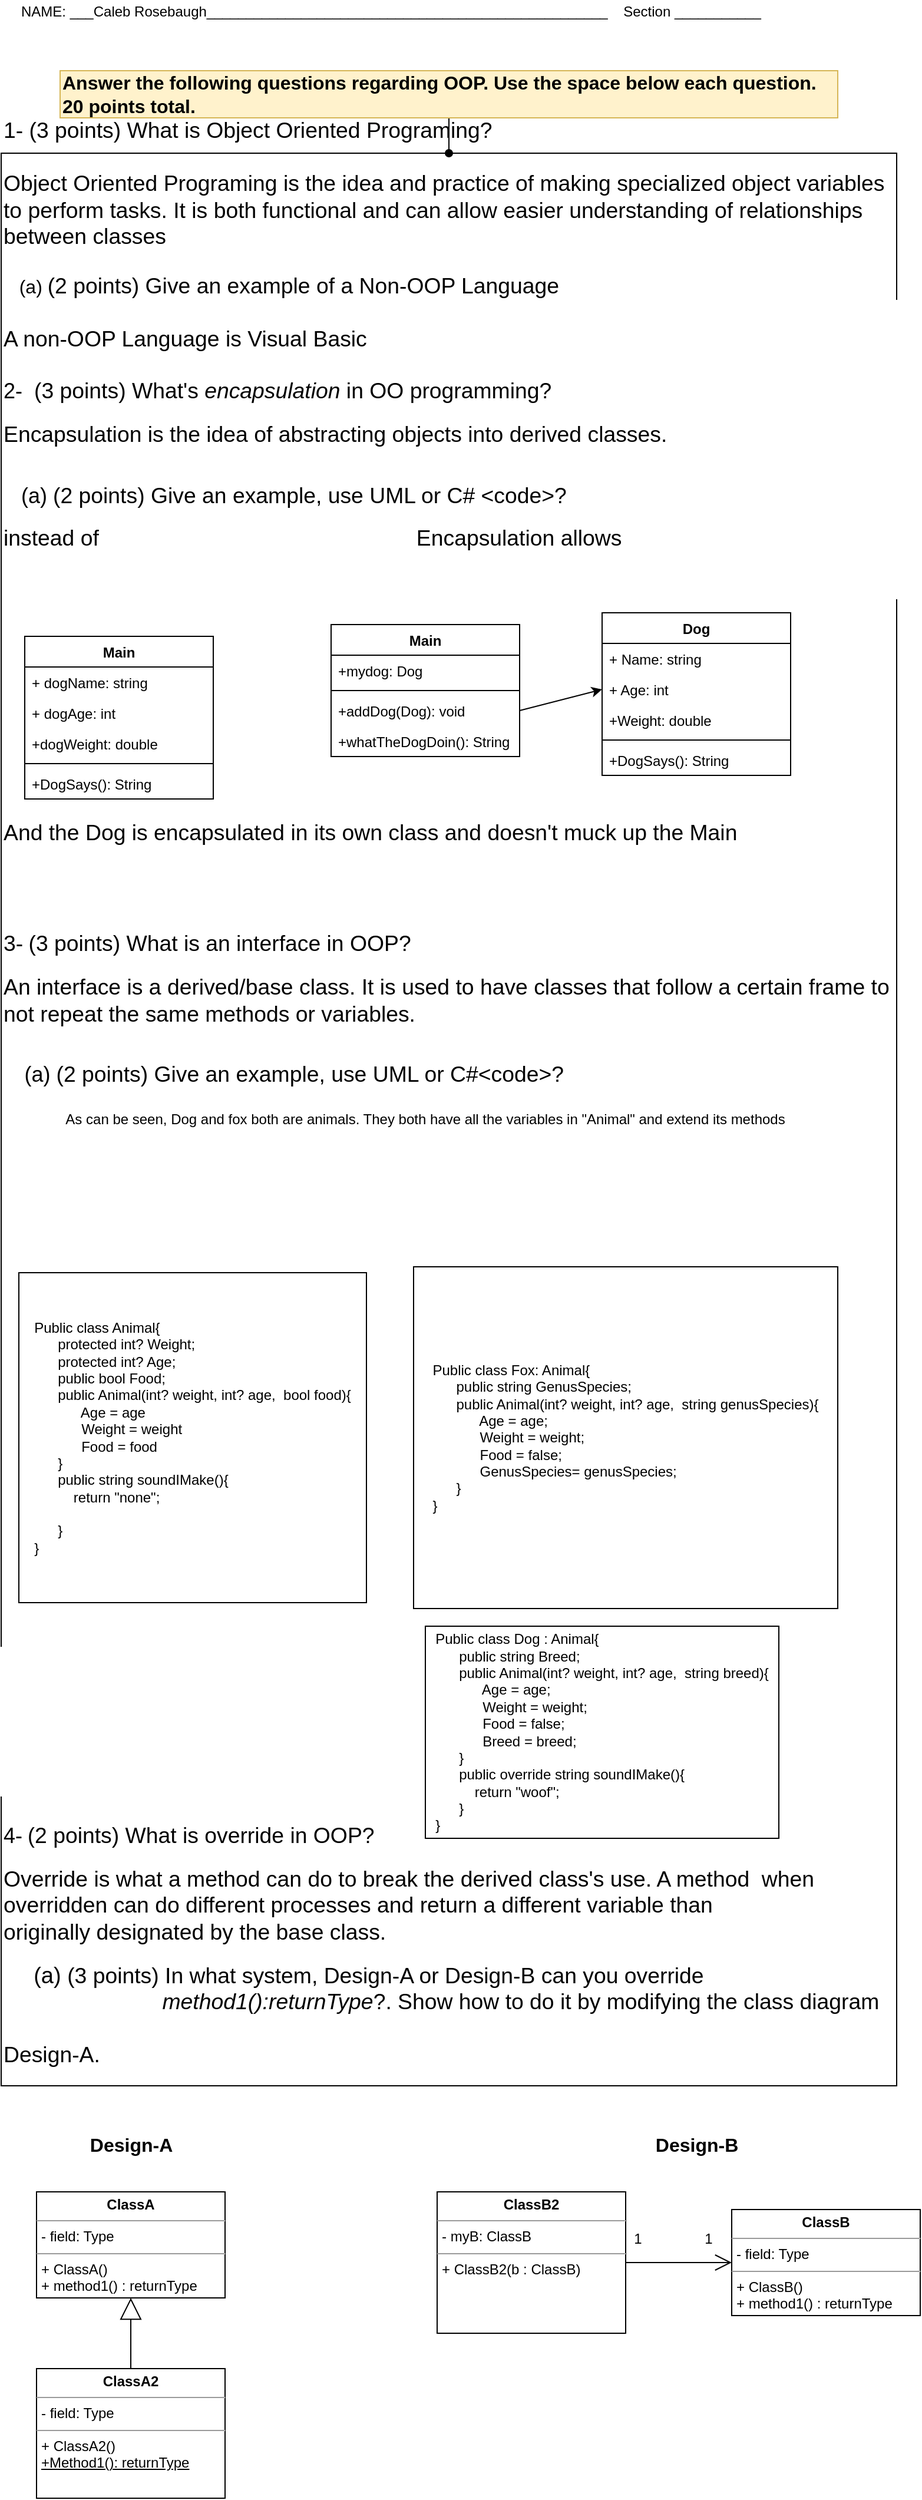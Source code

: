 <mxfile version="14.4.8" type="github" pages="4">
  <diagram id="lzrEC08ctPRDTBtoDH40" name="Page-1">
    <mxGraphModel dx="1422" dy="762" grid="1" gridSize="10" guides="1" tooltips="1" connect="1" arrows="1" fold="1" page="1" pageScale="1" pageWidth="850" pageHeight="1100" math="0" shadow="0">
      <root>
        <mxCell id="0" />
        <mxCell id="1" parent="0" />
        <mxCell id="WfrNmm0ybTOumAIyCWNE-1" value="&lt;div&gt;&lt;span style=&quot;font-size: 14pt&quot;&gt;1- (3 points) What is Object Oriented Programing?&lt;/span&gt;&lt;/div&gt;&lt;div&gt;&lt;span style=&quot;font-size: 14pt&quot;&gt;&lt;br&gt;&lt;/span&gt;&lt;/div&gt;&lt;div&gt;&lt;span style=&quot;font-size: 14pt&quot;&gt;Object Oriented Programing is the idea and practice of making specialized object variables to perform tasks. It is both functional and can allow easier understanding of relationships between classes&lt;/span&gt;&lt;/div&gt;&lt;span style=&quot;font-size: medium&quot;&gt;&lt;br&gt;&amp;nbsp; &amp;nbsp;(a)&amp;nbsp;&lt;/span&gt;&lt;span style=&quot;font-size: 14pt&quot;&gt;(2 points) Give an example of a Non-OOP Language&lt;br&gt;&lt;br&gt;A non-OOP Language is Visual Basic&lt;br&gt;&lt;br&gt;&lt;/span&gt;&lt;font style=&quot;font-size: 18px&quot;&gt;2-&amp;nbsp;&amp;nbsp;&lt;/font&gt;&lt;span style=&quot;text-indent: -0.25in&quot;&gt;&lt;span style=&quot;font-size: 14pt&quot;&gt;(3 points) What&#39;s &lt;/span&gt;&lt;i style=&quot;font-size: 14pt&quot;&gt;encapsulation&lt;/i&gt;&lt;span style=&quot;font-size: 14pt&quot;&gt; in OO programming?&lt;/span&gt;&lt;br&gt;&lt;br&gt;&lt;span style=&quot;font-size: 14pt&quot;&gt;Encapsulation is the idea of abstracting objects into &lt;/span&gt;&lt;span style=&quot;font-size: 18.667px&quot;&gt;derived&lt;/span&gt;&lt;span style=&quot;font-size: 14pt&quot;&gt;&amp;nbsp;classes.&amp;nbsp;&lt;/span&gt;&lt;br&gt;&lt;br&gt;&lt;/span&gt;&lt;br&gt;&lt;font style=&quot;font-size: 18px&quot;&gt;&amp;nbsp; &amp;nbsp;(a)&amp;nbsp;&lt;/font&gt;&lt;span style=&quot;text-indent: -0.25in&quot;&gt;&lt;font face=&quot;calibri, sans-serif&quot;&gt;&lt;span style=&quot;font-size: 14pt&quot;&gt;(2 points) Give an example, use UML or C# &amp;lt;code&amp;gt;?&lt;/span&gt;&lt;/font&gt;&lt;br&gt;&lt;br&gt;&lt;font face=&quot;calibri, sans-serif&quot;&gt;&lt;span style=&quot;font-size: 14pt&quot;&gt;instead of&amp;nbsp; &amp;nbsp; &amp;nbsp; &amp;nbsp; &amp;nbsp; &amp;nbsp; &amp;nbsp; &amp;nbsp; &amp;nbsp; &amp;nbsp; &amp;nbsp; &amp;nbsp; &amp;nbsp; &amp;nbsp; &amp;nbsp; &amp;nbsp; &amp;nbsp; &amp;nbsp; &amp;nbsp; &amp;nbsp; &amp;nbsp; &amp;nbsp; &amp;nbsp; &amp;nbsp; &amp;nbsp; &amp;nbsp; Encapsulation allows&lt;/span&gt;&lt;/font&gt;&lt;br&gt;&lt;br&gt;&lt;br&gt;&lt;br&gt;&lt;br&gt;&lt;br&gt;&lt;br&gt;&lt;br&gt;&lt;br&gt;&lt;font face=&quot;calibri, sans-serif&quot;&gt;&lt;span style=&quot;font-size: 14pt&quot;&gt;&lt;br&gt;&lt;br&gt;&lt;br&gt;&lt;br&gt;&lt;br&gt;And the Dog is encapsulated in its own class and &lt;/span&gt;&lt;span style=&quot;font-size: 18.667px&quot;&gt;doesn&#39;t&lt;/span&gt;&lt;span style=&quot;font-size: 14pt&quot;&gt;&amp;nbsp;muck up the Main&lt;/span&gt;&lt;/font&gt;&lt;br&gt;&lt;br&gt;&lt;br&gt;&lt;br&gt;&lt;br&gt;&lt;br&gt;&lt;font face=&quot;calibri, sans-serif&quot;&gt;&lt;span style=&quot;font-size: 14pt&quot;&gt;3-&lt;/span&gt;&lt;/font&gt;&lt;/span&gt;&lt;span style=&quot;font-family: &amp;#34;calibri&amp;#34; , sans-serif ; text-indent: -0.25in ; font-size: 14pt&quot;&gt;&lt;span style=&quot;font-stretch: normal ; font-size: 7pt ; line-height: normal ; font-family: &amp;#34;times new roman&amp;#34;&quot;&gt;&amp;nbsp;&amp;nbsp;&lt;/span&gt;&lt;/span&gt;&lt;span dir=&quot;LTR&quot; style=&quot;font-family: &amp;#34;calibri&amp;#34; , sans-serif ; font-size: 12pt ; text-indent: -0.25in&quot;&gt;&lt;/span&gt;&lt;span style=&quot;font-family: &amp;#34;calibri&amp;#34; , sans-serif ; text-indent: -0.25in ; font-size: 14pt&quot;&gt;(3 points) What is an interface in OOP?&lt;/span&gt;&lt;p class=&quot;MsoListParagraph&quot; style=&quot;margin: 0in 0in 0in 0.25in ; font-size: 12pt ; font-family: &amp;#34;calibri&amp;#34; , sans-serif ; text-indent: -0.25in&quot;&gt;&lt;span style=&quot;font-size: 14pt&quot;&gt;&lt;/span&gt;&lt;/p&gt;&lt;span style=&quot;text-indent: -0.25in&quot;&gt;&lt;br&gt;&lt;font face=&quot;calibri, sans-serif&quot;&gt;&lt;span style=&quot;font-size: 14pt&quot;&gt;An interface is a &lt;/span&gt;&lt;span style=&quot;font-size: 18.667px&quot;&gt;derived&lt;/span&gt;&lt;span style=&quot;font-size: 14pt&quot;&gt;/base class. It is used to have classes that follow a certain frame to not repeat the same methods or variables.&amp;nbsp;&lt;/span&gt;&lt;/font&gt;&lt;br&gt;&lt;br&gt;&lt;br&gt;&lt;/span&gt;&lt;p class=&quot;MsoListParagraph&quot; style=&quot;margin: 0in 0in 0in 0.75in ; font-size: 12pt ; font-family: &amp;#34;calibri&amp;#34; , sans-serif ; text-indent: -0.25in&quot;&gt;&lt;span style=&quot;font-size: 14pt&quot;&gt;&lt;/span&gt;&lt;/p&gt;&lt;p class=&quot;MsoListParagraph&quot; style=&quot;margin: 0in 0in 0in 0.25in ; font-size: 12pt ; text-indent: -0.25in&quot;&gt;&lt;span style=&quot;font-size: 14pt&quot;&gt;&lt;/span&gt;&lt;/p&gt;&lt;span style=&quot;font-size: medium&quot;&gt;&amp;nbsp; &amp;nbsp;&amp;nbsp;&lt;/span&gt;&lt;span style=&quot;font-size: 18px&quot;&gt;(a)&amp;nbsp;&lt;/span&gt;&lt;span style=&quot;font-size: 14pt ; font-family: &amp;#34;calibri&amp;#34; , sans-serif&quot;&gt;(2 points) Give an example, use UML or C#&amp;lt;code&amp;gt;?&lt;br&gt;&lt;/span&gt;&lt;span style=&quot;font-size: medium&quot;&gt;&lt;/span&gt;&lt;br&gt;&amp;nbsp; &amp;nbsp; &amp;nbsp; &amp;nbsp; &amp;nbsp; &amp;nbsp; &amp;nbsp; &amp;nbsp; As can be seen, Dog and fox both are animals. They both have all the variables in &quot;Animal&quot; and extend its methods&lt;br&gt;&lt;br&gt;&lt;br&gt;&lt;br&gt;&lt;br&gt;&lt;br&gt;&lt;br&gt;&lt;br&gt;&amp;nbsp; &amp;nbsp; &amp;nbsp; &amp;nbsp; &amp;nbsp;&lt;br&gt;&lt;br&gt;&lt;br&gt;&lt;br&gt;&lt;br&gt;&lt;br&gt;&lt;br&gt;&lt;br&gt;&lt;br&gt;&lt;br&gt;&lt;br&gt;&lt;br&gt;&lt;br&gt;&lt;font style=&quot;font-size: 18px&quot;&gt;&lt;br&gt;&lt;br&gt;&lt;br&gt;&lt;br&gt;&lt;br&gt;&lt;br&gt;&lt;br&gt;&lt;br&gt;&lt;br&gt;&lt;br&gt;&lt;br&gt;&lt;br&gt;&lt;br&gt;&lt;br&gt;4-&lt;span style=&quot;font-family: &amp;#34;calibri&amp;#34; , sans-serif ; text-indent: -0.25in&quot;&gt;&lt;span style=&quot;font-stretch: normal ; line-height: normal ; font-family: &amp;#34;times new roman&amp;#34;&quot;&gt;&amp;nbsp;&lt;/span&gt;&lt;/span&gt;&lt;span dir=&quot;LTR&quot; style=&quot;font-family: &amp;#34;calibri&amp;#34; , sans-serif ; text-indent: -0.25in&quot;&gt;&lt;/span&gt;&lt;span style=&quot;font-family: &amp;#34;calibri&amp;#34; , sans-serif ; text-indent: -0.25in&quot;&gt;(&lt;/span&gt;&lt;/font&gt;&lt;span style=&quot;text-indent: -0.25in&quot;&gt;&lt;font face=&quot;calibri, sans-serif&quot;&gt;&lt;span style=&quot;font-size: 14pt&quot;&gt;2 points) What is override in OOP?&lt;/span&gt;&lt;/font&gt;&lt;br&gt;&lt;br&gt;&lt;font face=&quot;calibri, sans-serif&quot;&gt;&lt;span style=&quot;font-size: 14pt&quot;&gt;Override is what a method can do to break the &lt;/span&gt;&lt;span style=&quot;font-size: 18.667px&quot;&gt;derived&lt;/span&gt;&lt;span style=&quot;font-size: 14pt&quot;&gt;&amp;nbsp;class&#39;s use. A method&amp;nbsp; when &lt;/span&gt;&lt;span style=&quot;font-size: 18.667px&quot;&gt;overridden&lt;/span&gt;&lt;span style=&quot;font-size: 14pt&quot;&gt;&amp;nbsp;can do different processes and return a different variable than &lt;/span&gt;&lt;span style=&quot;font-size: 18.667px&quot;&gt;originally&lt;/span&gt;&lt;span style=&quot;font-size: 14pt&quot;&gt;&amp;nbsp;designated by the base class.&lt;/span&gt;&lt;/font&gt;&lt;br&gt;&lt;br&gt;&lt;/span&gt;&lt;p class=&quot;MsoListParagraph&quot; style=&quot;margin: 0in 0in 0in 0.25in ; font-size: 12pt ; font-family: &amp;#34;calibri&amp;#34; , sans-serif ; text-indent: -0.25in&quot;&gt;&lt;span style=&quot;font-size: 14pt&quot;&gt;&lt;/span&gt;&lt;/p&gt;&lt;span style=&quot;font-size: medium&quot;&gt;&amp;nbsp;&lt;/span&gt;&lt;font style=&quot;font-size: 19px&quot;&gt; &amp;nbsp; &amp;nbsp;(a)&amp;nbsp;&lt;/font&gt;&lt;span style=&quot;font-size: 14pt ; font-family: &amp;#34;calibri&amp;#34; , sans-serif&quot;&gt;(3 points) In what system, Design-A or Design-B can you override&lt;i&gt;&amp;nbsp; &lt;br&gt;&amp;nbsp; &amp;nbsp; &amp;nbsp; &amp;nbsp; &amp;nbsp; &amp;nbsp; &amp;nbsp; &amp;nbsp; &amp;nbsp; &amp;nbsp; &amp;nbsp; &amp;nbsp; &amp;nbsp; method1():returnType&lt;/i&gt;?. Show how to do it by modifying the class diagram&lt;br&gt;&lt;br&gt;Design-A.&lt;br&gt;&lt;br&gt;&lt;br&gt;&lt;/span&gt;&lt;span style=&quot;font-size: medium&quot;&gt;&lt;/span&gt;" style="text;html=1;fillColor=none;align=left;verticalAlign=middle;whiteSpace=wrap;rounded=0;strokeColor=#000000;" parent="1" vertex="1">
          <mxGeometry x="30" y="160" width="760" height="1640" as="geometry" />
        </mxCell>
        <mxCell id="WfrNmm0ybTOumAIyCWNE-2" value="&lt;p style=&quot;margin: 0px ; margin-top: 4px ; text-align: center&quot;&gt;&lt;b&gt;ClassA&lt;/b&gt;&lt;/p&gt;&lt;hr size=&quot;1&quot;&gt;&lt;p style=&quot;margin: 0px ; margin-left: 4px&quot;&gt;- field: Type&lt;/p&gt;&lt;hr size=&quot;1&quot;&gt;&lt;p style=&quot;margin: 0px ; margin-left: 4px&quot;&gt;+ ClassA()&lt;/p&gt;&lt;p style=&quot;margin: 0px ; margin-left: 4px&quot;&gt;+ method1() : returnType&lt;/p&gt;" style="verticalAlign=top;align=left;overflow=fill;fontSize=12;fontFamily=Helvetica;html=1;" parent="1" vertex="1">
          <mxGeometry x="60" y="1890" width="160" height="90" as="geometry" />
        </mxCell>
        <mxCell id="WfrNmm0ybTOumAIyCWNE-3" value="&lt;p style=&quot;margin: 0px ; margin-top: 4px ; text-align: center&quot;&gt;&lt;b&gt;ClassB2&lt;/b&gt;&lt;/p&gt;&lt;hr size=&quot;1&quot;&gt;&lt;p style=&quot;margin: 0px ; margin-left: 4px&quot;&gt;- myB: ClassB&lt;/p&gt;&lt;hr size=&quot;1&quot;&gt;&lt;p style=&quot;margin: 0px ; margin-left: 4px&quot;&gt;+ ClassB2(b : ClassB)&lt;/p&gt;&lt;p style=&quot;margin: 0px ; margin-left: 4px&quot;&gt;&lt;br&gt;&lt;/p&gt;" style="verticalAlign=top;align=left;overflow=fill;fontSize=12;fontFamily=Helvetica;html=1;" parent="1" vertex="1">
          <mxGeometry x="400" y="1890" width="160" height="120" as="geometry" />
        </mxCell>
        <mxCell id="WfrNmm0ybTOumAIyCWNE-4" value="&lt;p style=&quot;margin: 0px ; margin-top: 4px ; text-align: center&quot;&gt;&lt;b&gt;ClassA2&lt;/b&gt;&lt;/p&gt;&lt;hr size=&quot;1&quot;&gt;&lt;p style=&quot;margin: 0px ; margin-left: 4px&quot;&gt;- field: Type&lt;/p&gt;&lt;hr size=&quot;1&quot;&gt;&lt;p style=&quot;margin: 0px ; margin-left: 4px&quot;&gt;+ ClassA2()&lt;/p&gt;&lt;p style=&quot;margin: 0px ; margin-left: 4px&quot;&gt;&lt;u&gt;+Method1(): returnType&lt;/u&gt;&lt;/p&gt;" style="verticalAlign=top;align=left;overflow=fill;fontSize=12;fontFamily=Helvetica;html=1;" parent="1" vertex="1">
          <mxGeometry x="60" y="2040" width="160" height="110" as="geometry" />
        </mxCell>
        <mxCell id="WfrNmm0ybTOumAIyCWNE-5" value="&lt;p style=&quot;margin: 0px ; margin-top: 4px ; text-align: center&quot;&gt;&lt;b&gt;ClassB&lt;/b&gt;&lt;/p&gt;&lt;hr size=&quot;1&quot;&gt;&lt;p style=&quot;margin: 0px ; margin-left: 4px&quot;&gt;- field: Type&lt;/p&gt;&lt;hr size=&quot;1&quot;&gt;&lt;p style=&quot;margin: 0px ; margin-left: 4px&quot;&gt;+ ClassB()&lt;/p&gt;&lt;p style=&quot;margin: 0px ; margin-left: 4px&quot;&gt;+ method1() : returnType&lt;/p&gt;" style="verticalAlign=top;align=left;overflow=fill;fontSize=12;fontFamily=Helvetica;html=1;" parent="1" vertex="1">
          <mxGeometry x="650" y="1905" width="160" height="90" as="geometry" />
        </mxCell>
        <mxCell id="WfrNmm0ybTOumAIyCWNE-6" value="1" style="text;html=1;align=center;verticalAlign=middle;resizable=0;points=[];autosize=1;" parent="1" vertex="1">
          <mxGeometry x="560" y="1920" width="20" height="20" as="geometry" />
        </mxCell>
        <mxCell id="WfrNmm0ybTOumAIyCWNE-7" value="1" style="text;html=1;align=center;verticalAlign=middle;resizable=0;points=[];autosize=1;" parent="1" vertex="1">
          <mxGeometry x="620" y="1920" width="20" height="20" as="geometry" />
        </mxCell>
        <mxCell id="WfrNmm0ybTOumAIyCWNE-8" value="" style="endArrow=block;endSize=16;endFill=0;html=1;" parent="1" source="WfrNmm0ybTOumAIyCWNE-4" target="WfrNmm0ybTOumAIyCWNE-2" edge="1">
          <mxGeometry width="160" relative="1" as="geometry">
            <mxPoint x="260" y="2040" as="sourcePoint" />
            <mxPoint x="420" y="2040" as="targetPoint" />
          </mxGeometry>
        </mxCell>
        <mxCell id="WfrNmm0ybTOumAIyCWNE-9" value="" style="endArrow=open;endFill=1;endSize=12;html=1;" parent="1" source="WfrNmm0ybTOumAIyCWNE-3" target="WfrNmm0ybTOumAIyCWNE-5" edge="1">
          <mxGeometry width="160" relative="1" as="geometry">
            <mxPoint x="440" y="2090" as="sourcePoint" />
            <mxPoint x="600" y="2090" as="targetPoint" />
          </mxGeometry>
        </mxCell>
        <mxCell id="WfrNmm0ybTOumAIyCWNE-10" value="Design-A" style="text;html=1;align=center;verticalAlign=middle;resizable=0;points=[];autosize=1;fontSize=16;fontStyle=1" parent="1" vertex="1">
          <mxGeometry x="95" y="1840" width="90" height="20" as="geometry" />
        </mxCell>
        <mxCell id="WfrNmm0ybTOumAIyCWNE-11" value="Design-B" style="text;html=1;align=center;verticalAlign=middle;resizable=0;points=[];autosize=1;fontSize=16;fontStyle=1" parent="1" vertex="1">
          <mxGeometry x="575" y="1840" width="90" height="20" as="geometry" />
        </mxCell>
        <mxCell id="WfrNmm0ybTOumAIyCWNE-12" style="edgeStyle=orthogonalEdgeStyle;rounded=0;orthogonalLoop=1;jettySize=auto;html=1;endArrow=oval;endFill=1;fontSize=16;" parent="1" source="WfrNmm0ybTOumAIyCWNE-13" target="WfrNmm0ybTOumAIyCWNE-1" edge="1">
          <mxGeometry relative="1" as="geometry" />
        </mxCell>
        <mxCell id="WfrNmm0ybTOumAIyCWNE-13" value="Answer the following questions regarding OOP. Use the space below each question.&lt;br&gt;20 points total.&lt;br&gt;" style="text;html=1;align=left;verticalAlign=middle;resizable=0;points=[];autosize=1;fontSize=16;fontStyle=1;fillColor=#fff2cc;strokeColor=#d6b656;" parent="1" vertex="1">
          <mxGeometry x="80" y="90" width="660" height="40" as="geometry" />
        </mxCell>
        <mxCell id="WfrNmm0ybTOumAIyCWNE-14" value="NAME: ___Caleb Rosebaugh___________________________________________________&amp;nbsp; &amp;nbsp; Section ___________" style="text;html=1;align=left;verticalAlign=middle;resizable=0;points=[];autosize=1;" parent="1" vertex="1">
          <mxGeometry x="45" y="30" width="640" height="20" as="geometry" />
        </mxCell>
        <mxCell id="WfrNmm0ybTOumAIyCWNE-15" value="Main" style="swimlane;fontStyle=1;align=center;verticalAlign=top;childLayout=stackLayout;horizontal=1;startSize=26;horizontalStack=0;resizeParent=1;resizeParentMax=0;resizeLast=0;collapsible=1;marginBottom=0;" parent="1" vertex="1">
          <mxGeometry x="50" y="570" width="160" height="138" as="geometry" />
        </mxCell>
        <mxCell id="WfrNmm0ybTOumAIyCWNE-16" value="+ dogName: string" style="text;strokeColor=none;fillColor=none;align=left;verticalAlign=top;spacingLeft=4;spacingRight=4;overflow=hidden;rotatable=0;points=[[0,0.5],[1,0.5]];portConstraint=eastwest;" parent="WfrNmm0ybTOumAIyCWNE-15" vertex="1">
          <mxGeometry y="26" width="160" height="26" as="geometry" />
        </mxCell>
        <mxCell id="WfrNmm0ybTOumAIyCWNE-17" value="+ dogAge: int" style="text;strokeColor=none;fillColor=none;align=left;verticalAlign=top;spacingLeft=4;spacingRight=4;overflow=hidden;rotatable=0;points=[[0,0.5],[1,0.5]];portConstraint=eastwest;" parent="WfrNmm0ybTOumAIyCWNE-15" vertex="1">
          <mxGeometry y="52" width="160" height="26" as="geometry" />
        </mxCell>
        <mxCell id="WfrNmm0ybTOumAIyCWNE-18" value="+dogWeight: double" style="text;strokeColor=none;fillColor=none;align=left;verticalAlign=top;spacingLeft=4;spacingRight=4;overflow=hidden;rotatable=0;points=[[0,0.5],[1,0.5]];portConstraint=eastwest;" parent="WfrNmm0ybTOumAIyCWNE-15" vertex="1">
          <mxGeometry y="78" width="160" height="26" as="geometry" />
        </mxCell>
        <mxCell id="WfrNmm0ybTOumAIyCWNE-19" value="" style="line;strokeWidth=1;fillColor=none;align=left;verticalAlign=middle;spacingTop=-1;spacingLeft=3;spacingRight=3;rotatable=0;labelPosition=right;points=[];portConstraint=eastwest;" parent="WfrNmm0ybTOumAIyCWNE-15" vertex="1">
          <mxGeometry y="104" width="160" height="8" as="geometry" />
        </mxCell>
        <mxCell id="WfrNmm0ybTOumAIyCWNE-20" value="+DogSays(): String" style="text;strokeColor=none;fillColor=none;align=left;verticalAlign=top;spacingLeft=4;spacingRight=4;overflow=hidden;rotatable=0;points=[[0,0.5],[1,0.5]];portConstraint=eastwest;" parent="WfrNmm0ybTOumAIyCWNE-15" vertex="1">
          <mxGeometry y="112" width="160" height="26" as="geometry" />
        </mxCell>
        <mxCell id="WfrNmm0ybTOumAIyCWNE-21" value="Main" style="swimlane;fontStyle=1;align=center;verticalAlign=top;childLayout=stackLayout;horizontal=1;startSize=26;horizontalStack=0;resizeParent=1;resizeParentMax=0;resizeLast=0;collapsible=1;marginBottom=0;" parent="1" vertex="1">
          <mxGeometry x="310" y="560" width="160" height="112" as="geometry" />
        </mxCell>
        <mxCell id="WfrNmm0ybTOumAIyCWNE-22" value="+mydog: Dog" style="text;strokeColor=none;fillColor=none;align=left;verticalAlign=top;spacingLeft=4;spacingRight=4;overflow=hidden;rotatable=0;points=[[0,0.5],[1,0.5]];portConstraint=eastwest;" parent="WfrNmm0ybTOumAIyCWNE-21" vertex="1">
          <mxGeometry y="26" width="160" height="26" as="geometry" />
        </mxCell>
        <mxCell id="WfrNmm0ybTOumAIyCWNE-23" value="" style="line;strokeWidth=1;fillColor=none;align=left;verticalAlign=middle;spacingTop=-1;spacingLeft=3;spacingRight=3;rotatable=0;labelPosition=right;points=[];portConstraint=eastwest;" parent="WfrNmm0ybTOumAIyCWNE-21" vertex="1">
          <mxGeometry y="52" width="160" height="8" as="geometry" />
        </mxCell>
        <mxCell id="WfrNmm0ybTOumAIyCWNE-24" value="+addDog(Dog): void" style="text;strokeColor=none;fillColor=none;align=left;verticalAlign=top;spacingLeft=4;spacingRight=4;overflow=hidden;rotatable=0;points=[[0,0.5],[1,0.5]];portConstraint=eastwest;" parent="WfrNmm0ybTOumAIyCWNE-21" vertex="1">
          <mxGeometry y="60" width="160" height="26" as="geometry" />
        </mxCell>
        <mxCell id="WfrNmm0ybTOumAIyCWNE-25" value="+whatTheDogDoin(): String" style="text;strokeColor=none;fillColor=none;align=left;verticalAlign=top;spacingLeft=4;spacingRight=4;overflow=hidden;rotatable=0;points=[[0,0.5],[1,0.5]];portConstraint=eastwest;" parent="WfrNmm0ybTOumAIyCWNE-21" vertex="1">
          <mxGeometry y="86" width="160" height="26" as="geometry" />
        </mxCell>
        <mxCell id="WfrNmm0ybTOumAIyCWNE-26" value="Dog" style="swimlane;fontStyle=1;align=center;verticalAlign=top;childLayout=stackLayout;horizontal=1;startSize=26;horizontalStack=0;resizeParent=1;resizeParentMax=0;resizeLast=0;collapsible=1;marginBottom=0;" parent="1" vertex="1">
          <mxGeometry x="540" y="550" width="160" height="138" as="geometry" />
        </mxCell>
        <mxCell id="WfrNmm0ybTOumAIyCWNE-27" value="+ Name: string" style="text;strokeColor=none;fillColor=none;align=left;verticalAlign=top;spacingLeft=4;spacingRight=4;overflow=hidden;rotatable=0;points=[[0,0.5],[1,0.5]];portConstraint=eastwest;" parent="WfrNmm0ybTOumAIyCWNE-26" vertex="1">
          <mxGeometry y="26" width="160" height="26" as="geometry" />
        </mxCell>
        <mxCell id="WfrNmm0ybTOumAIyCWNE-28" value="+ Age: int" style="text;strokeColor=none;fillColor=none;align=left;verticalAlign=top;spacingLeft=4;spacingRight=4;overflow=hidden;rotatable=0;points=[[0,0.5],[1,0.5]];portConstraint=eastwest;" parent="WfrNmm0ybTOumAIyCWNE-26" vertex="1">
          <mxGeometry y="52" width="160" height="26" as="geometry" />
        </mxCell>
        <mxCell id="WfrNmm0ybTOumAIyCWNE-29" value="+Weight: double" style="text;strokeColor=none;fillColor=none;align=left;verticalAlign=top;spacingLeft=4;spacingRight=4;overflow=hidden;rotatable=0;points=[[0,0.5],[1,0.5]];portConstraint=eastwest;" parent="WfrNmm0ybTOumAIyCWNE-26" vertex="1">
          <mxGeometry y="78" width="160" height="26" as="geometry" />
        </mxCell>
        <mxCell id="WfrNmm0ybTOumAIyCWNE-30" value="" style="line;strokeWidth=1;fillColor=none;align=left;verticalAlign=middle;spacingTop=-1;spacingLeft=3;spacingRight=3;rotatable=0;labelPosition=right;points=[];portConstraint=eastwest;" parent="WfrNmm0ybTOumAIyCWNE-26" vertex="1">
          <mxGeometry y="104" width="160" height="8" as="geometry" />
        </mxCell>
        <mxCell id="WfrNmm0ybTOumAIyCWNE-31" value="+DogSays(): String" style="text;strokeColor=none;fillColor=none;align=left;verticalAlign=top;spacingLeft=4;spacingRight=4;overflow=hidden;rotatable=0;points=[[0,0.5],[1,0.5]];portConstraint=eastwest;" parent="WfrNmm0ybTOumAIyCWNE-26" vertex="1">
          <mxGeometry y="112" width="160" height="26" as="geometry" />
        </mxCell>
        <mxCell id="WfrNmm0ybTOumAIyCWNE-32" value="" style="endArrow=classic;html=1;entryX=0;entryY=0.5;entryDx=0;entryDy=0;exitX=1;exitY=0.5;exitDx=0;exitDy=0;" parent="1" source="WfrNmm0ybTOumAIyCWNE-24" target="WfrNmm0ybTOumAIyCWNE-28" edge="1">
          <mxGeometry width="50" height="50" relative="1" as="geometry">
            <mxPoint x="450" y="664" as="sourcePoint" />
            <mxPoint x="500" y="614" as="targetPoint" />
          </mxGeometry>
        </mxCell>
        <mxCell id="WfrNmm0ybTOumAIyCWNE-33" style="edgeStyle=orthogonalEdgeStyle;rounded=0;orthogonalLoop=1;jettySize=auto;html=1;exitX=0.5;exitY=1;exitDx=0;exitDy=0;" parent="1" edge="1">
          <mxGeometry relative="1" as="geometry">
            <mxPoint x="410" y="1830" as="sourcePoint" />
            <mxPoint x="410" y="1830" as="targetPoint" />
          </mxGeometry>
        </mxCell>
        <mxCell id="WfrNmm0ybTOumAIyCWNE-34" value="&lt;div style=&quot;text-align: left&quot;&gt;&lt;span&gt;Public class Animal{&lt;/span&gt;&lt;/div&gt;&lt;div style=&quot;text-align: left&quot;&gt;&amp;nbsp; &amp;nbsp; &amp;nbsp; protected int? Weight;&lt;/div&gt;&lt;div style=&quot;text-align: left&quot;&gt;&amp;nbsp; &amp;nbsp; &amp;nbsp; protected int? Age;&lt;/div&gt;&lt;div style=&quot;text-align: left&quot;&gt;&amp;nbsp; &amp;nbsp; &amp;nbsp; public bool Food;&lt;/div&gt;&lt;div style=&quot;text-align: left&quot;&gt;&amp;nbsp; &amp;nbsp; &amp;nbsp; public Animal(int? weight, int? age,&amp;nbsp; bool food){&lt;/div&gt;&lt;div style=&quot;text-align: left&quot;&gt;&amp;nbsp; &amp;nbsp; &amp;nbsp; &amp;nbsp; &amp;nbsp; &amp;nbsp; Age = age&lt;/div&gt;&lt;div style=&quot;text-align: left&quot;&gt;&amp;nbsp; &amp;nbsp; &amp;nbsp; &amp;nbsp; &amp;nbsp; &amp;nbsp; Weight = weight&lt;/div&gt;&lt;div style=&quot;text-align: left&quot;&gt;&amp;nbsp; &amp;nbsp; &amp;nbsp; &amp;nbsp; &amp;nbsp; &amp;nbsp; Food = food&lt;/div&gt;&lt;div style=&quot;text-align: left&quot;&gt;&amp;nbsp; &amp;nbsp; &amp;nbsp; }&lt;/div&gt;&lt;div style=&quot;text-align: left&quot;&gt;&amp;nbsp; &amp;nbsp; &amp;nbsp; public string soundIMake(){&lt;/div&gt;&lt;div style=&quot;text-align: left&quot;&gt;&amp;nbsp; &amp;nbsp; &amp;nbsp; &amp;nbsp; &amp;nbsp; return &quot;none&quot;;&lt;/div&gt;&lt;div style=&quot;text-align: left&quot;&gt;&lt;br&gt;&lt;/div&gt;&lt;div style=&quot;text-align: left&quot;&gt;&amp;nbsp; &amp;nbsp; &amp;nbsp; }&lt;/div&gt;&lt;div style=&quot;text-align: left&quot;&gt;&lt;span&gt;}&lt;/span&gt;&lt;/div&gt;" style="rounded=0;whiteSpace=wrap;html=1;" parent="1" vertex="1">
          <mxGeometry x="45" y="1110" width="295" height="280" as="geometry" />
        </mxCell>
        <mxCell id="WfrNmm0ybTOumAIyCWNE-35" value="&lt;div style=&quot;text-align: left&quot;&gt;&lt;div&gt;Public class Dog : Animal{&lt;/div&gt;&lt;div&gt;&amp;nbsp; &amp;nbsp; &amp;nbsp; public string Breed;&lt;/div&gt;&lt;div&gt;&amp;nbsp; &amp;nbsp; &amp;nbsp; public Animal(int? weight, int? age,&amp;nbsp; string breed){&lt;/div&gt;&lt;div&gt;&amp;nbsp; &amp;nbsp; &amp;nbsp; &amp;nbsp; &amp;nbsp; &amp;nbsp; Age = age;&lt;/div&gt;&lt;div&gt;&amp;nbsp; &amp;nbsp; &amp;nbsp; &amp;nbsp; &amp;nbsp; &amp;nbsp; Weight = weight;&lt;/div&gt;&lt;div&gt;&amp;nbsp; &amp;nbsp; &amp;nbsp; &amp;nbsp; &amp;nbsp; &amp;nbsp; Food = false;&lt;/div&gt;&lt;div&gt;&amp;nbsp; &amp;nbsp; &amp;nbsp; &amp;nbsp; &amp;nbsp; &amp;nbsp; Breed = breed;&lt;/div&gt;&lt;div&gt;&amp;nbsp; &amp;nbsp; &amp;nbsp; }&lt;/div&gt;&lt;div&gt;&amp;nbsp; &amp;nbsp; &amp;nbsp; public override string soundIMake(){&lt;/div&gt;&lt;div&gt;&amp;nbsp; &amp;nbsp; &amp;nbsp; &amp;nbsp; &amp;nbsp; return &quot;woof&quot;;&lt;/div&gt;&lt;div&gt;&amp;nbsp; &amp;nbsp; &amp;nbsp; }&lt;/div&gt;&lt;div&gt;}&lt;/div&gt;&lt;/div&gt;" style="rounded=0;whiteSpace=wrap;html=1;" parent="1" vertex="1">
          <mxGeometry x="390" y="1410" width="300" height="180" as="geometry" />
        </mxCell>
        <mxCell id="WfrNmm0ybTOumAIyCWNE-36" value="&lt;div style=&quot;text-align: left&quot;&gt;&lt;div&gt;Public class Fox: Animal{&lt;/div&gt;&lt;div&gt;&amp;nbsp; &amp;nbsp; &amp;nbsp; public string GenusSpecies;&lt;/div&gt;&lt;div&gt;&amp;nbsp; &amp;nbsp; &amp;nbsp; public Animal(int? weight, int? age,&amp;nbsp; string genusSpecies){&lt;/div&gt;&lt;div&gt;&amp;nbsp; &amp;nbsp; &amp;nbsp; &amp;nbsp; &amp;nbsp; &amp;nbsp; Age = age;&lt;/div&gt;&lt;div&gt;&amp;nbsp; &amp;nbsp; &amp;nbsp; &amp;nbsp; &amp;nbsp; &amp;nbsp; Weight = weight;&lt;/div&gt;&lt;div&gt;&amp;nbsp; &amp;nbsp; &amp;nbsp; &amp;nbsp; &amp;nbsp; &amp;nbsp; Food = false;&lt;/div&gt;&lt;div&gt;&amp;nbsp; &amp;nbsp; &amp;nbsp; &amp;nbsp; &amp;nbsp; &amp;nbsp; GenusSpecies= genusSpecies;&lt;/div&gt;&lt;div&gt;&amp;nbsp; &amp;nbsp; &amp;nbsp; }&lt;/div&gt;&lt;div&gt;}&lt;/div&gt;&lt;/div&gt;" style="rounded=0;whiteSpace=wrap;html=1;" parent="1" vertex="1">
          <mxGeometry x="380" y="1105" width="360" height="290" as="geometry" />
        </mxCell>
      </root>
    </mxGraphModel>
  </diagram>
  <diagram name="Class Diagram" id="Qv_K91juvCGa34CQbl78">
    <mxGraphModel dx="1422" dy="762" grid="1" gridSize="10" guides="1" tooltips="1" connect="1" arrows="1" fold="1" page="1" pageScale="1" pageWidth="850" pageHeight="1100" math="0" shadow="0">
      <root>
        <mxCell id="0" />
        <mxCell id="1" parent="0" />
        <mxCell id="3j-uOxkfJsfwxyqrMY2K-3" value="&lt;p style=&quot;margin: 0px ; margin-top: 4px ; text-align: center&quot;&gt;&lt;b&gt;Bank&lt;/b&gt;&lt;/p&gt;&lt;p style=&quot;margin: 0px ; margin-left: 4px&quot;&gt;&lt;br&gt;&lt;/p&gt;&lt;p style=&quot;margin: 0px ; margin-left: 4px&quot;&gt;+ Tellers :List&amp;lt;Teller&amp;gt;&lt;/p&gt;&lt;p style=&quot;margin: 0px ; margin-left: 4px&quot;&gt;+ Customers :List&amp;lt;Customer&amp;gt;&lt;/p&gt;&lt;p style=&quot;margin: 0px ; margin-left: 4px&quot;&gt;+address: Address&lt;/p&gt;&lt;hr size=&quot;1&quot;&gt;&lt;p style=&quot;margin: 0px ; margin-left: 4px&quot;&gt;+ Bank()&lt;/p&gt;&lt;p style=&quot;margin: 0px ; margin-left: 4px&quot;&gt;+HireNewTeller():void&lt;br&gt;&lt;/p&gt;+AquireNewCustomer(Customer):void" style="verticalAlign=top;align=left;overflow=fill;fontSize=12;fontFamily=Helvetica;html=1;" parent="1" vertex="1">
          <mxGeometry x="620" y="540" width="230" height="140" as="geometry" />
        </mxCell>
        <mxCell id="3j-uOxkfJsfwxyqrMY2K-4" value="&lt;p style=&quot;margin: 0px ; margin-top: 4px ; text-align: center&quot;&gt;&lt;b&gt;Person&lt;/b&gt;&lt;/p&gt;&lt;hr size=&quot;1&quot;&gt;&lt;p style=&quot;margin: 0px ; margin-left: 4px&quot;&gt;- name : String&lt;/p&gt;&lt;p style=&quot;margin: 0px ; margin-left: 4px&quot;&gt;- ssn : int&lt;/p&gt;&lt;p style=&quot;margin: 0px ; margin-left: 4px&quot;&gt;-addy:Address&lt;/p&gt;&lt;hr size=&quot;1&quot;&gt;&lt;p style=&quot;margin: 0px ; margin-left: 4px&quot;&gt;+ Person()&lt;/p&gt;" style="verticalAlign=top;align=left;overflow=fill;fontSize=12;fontFamily=Helvetica;html=1;" parent="1" vertex="1">
          <mxGeometry x="75" y="390" width="160" height="110" as="geometry" />
        </mxCell>
        <mxCell id="DqLmJhZqOLn5wC4aiWAM-1" value="&lt;p style=&quot;margin: 0px ; margin-top: 4px ; text-align: center&quot;&gt;&lt;b&gt;Teller&lt;/b&gt;&lt;/p&gt;&lt;hr size=&quot;1&quot;&gt;&lt;p style=&quot;margin: 0px ; margin-left: 4px&quot;&gt;- id : int&lt;/p&gt;&lt;p style=&quot;margin: 0px ; margin-left: 4px&quot;&gt;- branch : int&lt;/p&gt;&lt;hr size=&quot;1&quot;&gt;&lt;p style=&quot;margin: 0px ; margin-left: 4px&quot;&gt;+ Teller()&lt;/p&gt;" style="verticalAlign=top;align=left;overflow=fill;fontSize=12;fontFamily=Helvetica;html=1;" parent="1" vertex="1">
          <mxGeometry x="345" y="500" width="160" height="90" as="geometry" />
        </mxCell>
        <mxCell id="DqLmJhZqOLn5wC4aiWAM-2" value="&lt;p style=&quot;margin: 0px ; margin-top: 4px ; text-align: center&quot;&gt;&lt;b&gt;Customer&lt;/b&gt;&lt;/p&gt;&lt;hr size=&quot;1&quot;&gt;&lt;p style=&quot;margin: 0px ; margin-left: 4px&quot;&gt;- id : int&lt;/p&gt;&lt;p style=&quot;margin: 0px ; margin-left: 4px&quot;&gt;- accounts : List&amp;lt;&lt;b&gt;Account&lt;/b&gt;&amp;gt;&lt;/p&gt;&lt;hr size=&quot;1&quot;&gt;&lt;p style=&quot;margin: 0px ; margin-left: 4px&quot;&gt;+ Customer()&lt;/p&gt;&lt;p style=&quot;margin: 0px ; margin-left: 4px&quot;&gt;+AddNewAccount(Account):void&lt;/p&gt;" style="verticalAlign=top;align=left;overflow=fill;fontSize=12;fontFamily=Helvetica;html=1;" parent="1" vertex="1">
          <mxGeometry x="50" y="700" width="190" height="130" as="geometry" />
        </mxCell>
        <mxCell id="DqLmJhZqOLn5wC4aiWAM-3" value="&lt;p style=&quot;margin: 0px ; margin-top: 4px ; text-align: center&quot;&gt;&lt;b&gt;Address&lt;/b&gt;&lt;/p&gt;&lt;hr size=&quot;1&quot;&gt;&lt;p style=&quot;margin: 0px ; margin-left: 4px&quot;&gt;- num : int&lt;/p&gt;&lt;p style=&quot;margin: 0px ; margin-left: 4px&quot;&gt;- street1 : String&lt;/p&gt;&lt;p style=&quot;margin: 0px ; margin-left: 4px&quot;&gt;- street2 : String&lt;/p&gt;&lt;hr size=&quot;1&quot;&gt;&lt;p style=&quot;margin: 0px ; margin-left: 4px&quot;&gt;+ Address()&lt;/p&gt;" style="verticalAlign=top;align=left;overflow=fill;fontSize=12;fontFamily=Helvetica;html=1;" parent="1" vertex="1">
          <mxGeometry x="410" y="310" width="160" height="110" as="geometry" />
        </mxCell>
        <mxCell id="9qduSg51iaaMllRPvz7P-1" value="&lt;br&gt;The following classes are partially-designed for a Bank system where the customers must have&lt;br&gt;&amp;nbsp;at least one account, an account can be checking or savings. Bank and Person have an address.&lt;br&gt;A teller can work only for one bank. The bank has at least one customer and up to 5 tellers. &lt;br&gt;Connect the classes&amp;nbsp; using the appropriate UML relationships and multiplicities. &lt;br&gt;There are three class missing; add them and connect them.&lt;br&gt;&lt;span style=&quot;font-weight: 400&quot;&gt;&lt;i&gt;&lt;br&gt;&lt;/i&gt;&lt;/span&gt;15 points total.&lt;br&gt;&lt;br&gt;Extra 5 points if you complete the missing attributes and methods in all classes" style="text;html=1;align=left;verticalAlign=middle;resizable=0;points=[];autosize=1;fontSize=16;fontStyle=1;fillColor=#fff2cc;strokeColor=#d6b656;spacingTop=-16;spacing=12;" parent="1" vertex="1">
          <mxGeometry x="35" y="90" width="780" height="200" as="geometry" />
        </mxCell>
        <mxCell id="mtrWmkww9c3rul5GGyxl-1" value="NAME: _________Caleb Rosebaugh________________________________________________________&amp;nbsp; &amp;nbsp; Section ___________" style="text;html=1;align=left;verticalAlign=middle;resizable=0;points=[];autosize=1;" parent="1" vertex="1">
          <mxGeometry x="45" y="30" width="720" height="20" as="geometry" />
        </mxCell>
        <mxCell id="YOehAzoZJDGaOMCQaEXC-1" value="1-*" style="endArrow=open;html=1;endSize=12;startArrow=diamondThin;startSize=14;startFill=0;edgeStyle=orthogonalEdgeStyle;align=left;verticalAlign=bottom;" parent="1" edge="1">
          <mxGeometry x="-1" y="3" relative="1" as="geometry">
            <mxPoint x="239" y="744.5" as="sourcePoint" />
            <mxPoint x="399" y="744.5" as="targetPoint" />
          </mxGeometry>
        </mxCell>
        <mxCell id="hVBN7jO8BZrFoVEcsJ7g-1" value="Account" style="swimlane;fontStyle=1;align=center;verticalAlign=top;childLayout=stackLayout;horizontal=1;startSize=26;horizontalStack=0;resizeParent=1;resizeParentMax=0;resizeLast=0;collapsible=1;marginBottom=0;" parent="1" vertex="1">
          <mxGeometry x="400" y="700" width="160" height="138" as="geometry" />
        </mxCell>
        <mxCell id="hVBN7jO8BZrFoVEcsJ7g-2" value="+AccountType:string" style="text;strokeColor=none;fillColor=none;align=left;verticalAlign=top;spacingLeft=4;spacingRight=4;overflow=hidden;rotatable=0;points=[[0,0.5],[1,0.5]];portConstraint=eastwest;" parent="hVBN7jO8BZrFoVEcsJ7g-1" vertex="1">
          <mxGeometry y="26" width="160" height="26" as="geometry" />
        </mxCell>
        <mxCell id="hVBN7jO8BZrFoVEcsJ7g-12" value="-moneyInAccount:Double" style="text;strokeColor=none;fillColor=none;align=left;verticalAlign=top;spacingLeft=4;spacingRight=4;overflow=hidden;rotatable=0;points=[[0,0.5],[1,0.5]];portConstraint=eastwest;" parent="hVBN7jO8BZrFoVEcsJ7g-1" vertex="1">
          <mxGeometry y="52" width="160" height="26" as="geometry" />
        </mxCell>
        <mxCell id="hVBN7jO8BZrFoVEcsJ7g-3" value="" style="line;strokeWidth=1;fillColor=none;align=left;verticalAlign=middle;spacingTop=-1;spacingLeft=3;spacingRight=3;rotatable=0;labelPosition=right;points=[];portConstraint=eastwest;" parent="hVBN7jO8BZrFoVEcsJ7g-1" vertex="1">
          <mxGeometry y="78" width="160" height="8" as="geometry" />
        </mxCell>
        <mxCell id="hVBN7jO8BZrFoVEcsJ7g-13" value="+ Account(string, Double)" style="text;strokeColor=none;fillColor=none;align=left;verticalAlign=top;spacingLeft=4;spacingRight=4;overflow=hidden;rotatable=0;points=[[0,0.5],[1,0.5]];portConstraint=eastwest;" parent="hVBN7jO8BZrFoVEcsJ7g-1" vertex="1">
          <mxGeometry y="86" width="160" height="26" as="geometry" />
        </mxCell>
        <mxCell id="hVBN7jO8BZrFoVEcsJ7g-4" value="+ MoneyInAccoutn():double" style="text;strokeColor=none;fillColor=none;align=left;verticalAlign=top;spacingLeft=4;spacingRight=4;overflow=hidden;rotatable=0;points=[[0,0.5],[1,0.5]];portConstraint=eastwest;" parent="hVBN7jO8BZrFoVEcsJ7g-1" vertex="1">
          <mxGeometry y="112" width="160" height="26" as="geometry" />
        </mxCell>
        <mxCell id="hVBN7jO8BZrFoVEcsJ7g-5" value="Extends" style="endArrow=block;endSize=16;endFill=0;html=1;entryX=0.5;entryY=1;entryDx=0;entryDy=0;exitX=0.5;exitY=0;exitDx=0;exitDy=0;" parent="1" source="DqLmJhZqOLn5wC4aiWAM-2" target="3j-uOxkfJsfwxyqrMY2K-4" edge="1">
          <mxGeometry width="160" relative="1" as="geometry">
            <mxPoint x="160" y="670" as="sourcePoint" />
            <mxPoint x="320" y="670" as="targetPoint" />
          </mxGeometry>
        </mxCell>
        <mxCell id="hVBN7jO8BZrFoVEcsJ7g-6" value="Extends" style="endArrow=block;endSize=16;endFill=0;html=1;entryX=0.75;entryY=1;entryDx=0;entryDy=0;exitX=-0.019;exitY=0.611;exitDx=0;exitDy=0;exitPerimeter=0;" parent="1" source="DqLmJhZqOLn5wC4aiWAM-1" target="3j-uOxkfJsfwxyqrMY2K-4" edge="1">
          <mxGeometry width="160" relative="1" as="geometry">
            <mxPoint x="165" y="710" as="sourcePoint" />
            <mxPoint x="230" y="620" as="targetPoint" />
          </mxGeometry>
        </mxCell>
        <mxCell id="hVBN7jO8BZrFoVEcsJ7g-8" value="5" style="endArrow=open;html=1;endSize=12;startArrow=diamondThin;startSize=14;startFill=1;edgeStyle=orthogonalEdgeStyle;align=left;verticalAlign=bottom;exitX=0;exitY=0.5;exitDx=0;exitDy=0;entryX=1;entryY=0.5;entryDx=0;entryDy=0;" parent="1" source="3j-uOxkfJsfwxyqrMY2K-3" target="DqLmJhZqOLn5wC4aiWAM-1" edge="1">
          <mxGeometry x="-0.871" y="-25" relative="1" as="geometry">
            <mxPoint x="340" y="470" as="sourcePoint" />
            <mxPoint x="510" y="540" as="targetPoint" />
            <mxPoint as="offset" />
          </mxGeometry>
        </mxCell>
        <mxCell id="hVBN7jO8BZrFoVEcsJ7g-15" value="1-*" style="endArrow=open;html=1;endSize=12;startArrow=diamondThin;startSize=14;startFill=0;edgeStyle=orthogonalEdgeStyle;align=left;verticalAlign=bottom;exitX=0;exitY=0.75;exitDx=0;exitDy=0;entryX=0.75;entryY=0;entryDx=0;entryDy=0;" parent="1" source="3j-uOxkfJsfwxyqrMY2K-3" target="DqLmJhZqOLn5wC4aiWAM-2" edge="1">
          <mxGeometry x="-0.875" y="-5" relative="1" as="geometry">
            <mxPoint x="245" y="754.5" as="sourcePoint" />
            <mxPoint x="405" y="754.5" as="targetPoint" />
            <mxPoint as="offset" />
          </mxGeometry>
        </mxCell>
        <mxCell id="l26Rdk07YqdqSBicKjjd-1" value="" style="html=1;verticalAlign=bottom;endArrow=block;entryX=0;entryY=0.5;entryDx=0;entryDy=0;" parent="1" target="DqLmJhZqOLn5wC4aiWAM-3" edge="1">
          <mxGeometry width="80" relative="1" as="geometry">
            <mxPoint x="235" y="444.66" as="sourcePoint" />
            <mxPoint x="315" y="444.66" as="targetPoint" />
          </mxGeometry>
        </mxCell>
        <mxCell id="l26Rdk07YqdqSBicKjjd-2" value="" style="html=1;verticalAlign=bottom;endArrow=block;entryX=1.017;entryY=0.859;entryDx=0;entryDy=0;entryPerimeter=0;exitX=0.511;exitY=-0.027;exitDx=0;exitDy=0;exitPerimeter=0;" parent="1" source="3j-uOxkfJsfwxyqrMY2K-3" target="DqLmJhZqOLn5wC4aiWAM-3" edge="1">
          <mxGeometry width="80" relative="1" as="geometry">
            <mxPoint x="610" y="439.66" as="sourcePoint" />
            <mxPoint x="785" y="360" as="targetPoint" />
          </mxGeometry>
        </mxCell>
      </root>
    </mxGraphModel>
  </diagram>
  <diagram name="MVC" id="Q70ZUNuxlN_vGKRxDOBy">
    <mxGraphModel dx="1422" dy="762" grid="1" gridSize="10" guides="1" tooltips="1" connect="1" arrows="1" fold="1" page="1" pageScale="1" pageWidth="850" pageHeight="1100" math="0" shadow="0">
      <root>
        <mxCell id="_8PQsgU3mAF0zVyzKXCA-0" />
        <mxCell id="_8PQsgU3mAF0zVyzKXCA-1" parent="_8PQsgU3mAF0zVyzKXCA-0" />
        <mxCell id="OCVX2aCZ8oZ0iC71_m-j-0" value="&lt;br&gt;Complete the class diagram for a point of sale system, such as a grocery store, using the MVC design &lt;br&gt;pattern, (as discussed in class and in the review example). &lt;br&gt;For this small simulation, only scanning (entering) items in a transaction is required. You can &lt;br&gt;imaging being the cashier in a grocery store and ringing out a customers purchase. &lt;br&gt;After checking off is completed, the system must keep the information to generate a receipt with&lt;br&gt;the list of all products purchased, the balance, the amount paid, and returned change if any. &lt;br&gt;The transaction is stored in the transactions database.&lt;br&gt;&lt;ul&gt;&lt;li&gt;The system has access to a Data Base of products (inventory) form where&amp;nbsp;&amp;nbsp;&lt;/li&gt;&lt;ul&gt;&lt;li&gt;the product price is retrieved&lt;/li&gt;&lt;/ul&gt;&lt;li&gt;Each time the cashier scans a product, the system fetches the product info&amp;nbsp;and&lt;br&gt;&lt;/li&gt;&lt;ul&gt;&lt;li&gt;updates the list of purchased products and&lt;/li&gt;&lt;li&gt;the running total&lt;/li&gt;&lt;/ul&gt;&lt;li&gt;When the cashier gets the payment, he/she concludes the transaction by pressing&amp;nbsp;&lt;/li&gt;&lt;ul&gt;&lt;li&gt;the button &quot;Done&quot;&lt;/li&gt;&lt;/ul&gt;&lt;/ul&gt;&lt;i style=&quot;font-weight: normal&quot;&gt;Note: You may change the classes/attributes/relationships although it is not necessarily. &lt;br&gt;Pay attention to the Data Types, parameters, Instance variables, etc.&lt;/i&gt;" style="text;html=1;align=left;verticalAlign=bottom;resizable=0;points=[];autosize=1;fontSize=16;fontStyle=1;fillColor=#fff2cc;strokeColor=#d6b656;spacingTop=-16;spacing=12;" parent="_8PQsgU3mAF0zVyzKXCA-1" vertex="1">
          <mxGeometry x="20" y="80" width="810" height="370" as="geometry" />
        </mxCell>
        <mxCell id="OCVX2aCZ8oZ0iC71_m-j-1" value="ProductDB" style="swimlane;fontStyle=1;align=center;verticalAlign=top;childLayout=stackLayout;horizontal=1;startSize=26;horizontalStack=0;resizeParent=1;resizeParentMax=0;resizeLast=0;collapsible=1;marginBottom=0;strokeColor=#000000;fontSize=16;" parent="_8PQsgU3mAF0zVyzKXCA-1" vertex="1">
          <mxGeometry x="620" y="660" width="180" height="100" as="geometry" />
        </mxCell>
        <mxCell id="OCVX2aCZ8oZ0iC71_m-j-2" value="- prods : Dic&lt;String, Product&gt;" style="text;strokeColor=none;fillColor=none;align=left;verticalAlign=top;spacingLeft=4;spacingRight=4;overflow=hidden;rotatable=0;points=[[0,0.5],[1,0.5]];portConstraint=eastwest;" parent="OCVX2aCZ8oZ0iC71_m-j-1" vertex="1">
          <mxGeometry y="26" width="180" height="26" as="geometry" />
        </mxCell>
        <mxCell id="OCVX2aCZ8oZ0iC71_m-j-3" value="" style="line;strokeWidth=1;fillColor=none;align=left;verticalAlign=middle;spacingTop=-1;spacingLeft=3;spacingRight=3;rotatable=0;labelPosition=right;points=[];portConstraint=eastwest;" parent="OCVX2aCZ8oZ0iC71_m-j-1" vertex="1">
          <mxGeometry y="52" width="180" height="8" as="geometry" />
        </mxCell>
        <mxCell id="OCVX2aCZ8oZ0iC71_m-j-4" value="+ ProductDB()&#xa;+ getProdInfo(id : String): String" style="text;strokeColor=none;fillColor=none;align=left;verticalAlign=top;spacingLeft=4;spacingRight=4;overflow=hidden;rotatable=0;points=[[0,0.5],[1,0.5]];portConstraint=eastwest;" parent="OCVX2aCZ8oZ0iC71_m-j-1" vertex="1">
          <mxGeometry y="60" width="180" height="40" as="geometry" />
        </mxCell>
        <mxCell id="OCVX2aCZ8oZ0iC71_m-j-5" value="TransactionDB" style="swimlane;fontStyle=1;align=center;verticalAlign=top;childLayout=stackLayout;horizontal=1;startSize=26;horizontalStack=0;resizeParent=1;resizeParentMax=0;resizeLast=0;collapsible=1;marginBottom=0;strokeColor=#000000;fontSize=16;" parent="_8PQsgU3mAF0zVyzKXCA-1" vertex="1">
          <mxGeometry x="600" y="820" width="200" height="100" as="geometry" />
        </mxCell>
        <mxCell id="OCVX2aCZ8oZ0iC71_m-j-6" value="- trans : Dic&lt;String, Transactions&gt;" style="text;strokeColor=none;fillColor=none;align=left;verticalAlign=top;spacingLeft=4;spacingRight=4;overflow=hidden;rotatable=0;points=[[0,0.5],[1,0.5]];portConstraint=eastwest;" parent="OCVX2aCZ8oZ0iC71_m-j-5" vertex="1">
          <mxGeometry y="26" width="200" height="26" as="geometry" />
        </mxCell>
        <mxCell id="OCVX2aCZ8oZ0iC71_m-j-7" value="" style="line;strokeWidth=1;fillColor=none;align=left;verticalAlign=middle;spacingTop=-1;spacingLeft=3;spacingRight=3;rotatable=0;labelPosition=right;points=[];portConstraint=eastwest;" parent="OCVX2aCZ8oZ0iC71_m-j-5" vertex="1">
          <mxGeometry y="52" width="200" height="8" as="geometry" />
        </mxCell>
        <mxCell id="OCVX2aCZ8oZ0iC71_m-j-8" value="+ TransactionDB()&#xa;+ add(t Transaction) :  void" style="text;strokeColor=none;fillColor=none;align=left;verticalAlign=top;spacingLeft=4;spacingRight=4;overflow=hidden;rotatable=0;points=[[0,0.5],[1,0.5]];portConstraint=eastwest;" parent="OCVX2aCZ8oZ0iC71_m-j-5" vertex="1">
          <mxGeometry y="60" width="200" height="40" as="geometry" />
        </mxCell>
        <mxCell id="OCVX2aCZ8oZ0iC71_m-j-9" value="Controller" style="swimlane;fontStyle=1;align=center;verticalAlign=top;childLayout=stackLayout;horizontal=1;startSize=26;horizontalStack=0;resizeParent=1;resizeParentMax=0;resizeLast=0;collapsible=1;marginBottom=0;strokeColor=#000000;fontSize=16;" parent="_8PQsgU3mAF0zVyzKXCA-1" vertex="1">
          <mxGeometry x="310" y="767" width="210" height="190" as="geometry" />
        </mxCell>
        <mxCell id="OCVX2aCZ8oZ0iC71_m-j-10" value="- observers : List&lt; UpdateTran&gt;&#xa;- tranDB : TransactionDB&#xa;- prodDB : ProductDB&#xa;- currTran : Transaction&#xa;" style="text;strokeColor=none;fillColor=none;align=left;verticalAlign=top;spacingLeft=4;spacingRight=4;overflow=hidden;rotatable=0;points=[[0,0.5],[1,0.5]];portConstraint=eastwest;fontStyle=0" parent="OCVX2aCZ8oZ0iC71_m-j-9" vertex="1">
          <mxGeometry y="26" width="210" height="74" as="geometry" />
        </mxCell>
        <mxCell id="OCVX2aCZ8oZ0iC71_m-j-11" value="" style="line;strokeWidth=1;fillColor=none;align=left;verticalAlign=middle;spacingTop=-1;spacingLeft=3;spacingRight=3;rotatable=0;labelPosition=right;points=[];portConstraint=eastwest;" parent="OCVX2aCZ8oZ0iC71_m-j-9" vertex="1">
          <mxGeometry y="100" width="210" height="8" as="geometry" />
        </mxCell>
        <mxCell id="OCVX2aCZ8oZ0iC71_m-j-12" value="+ Controller( tranDB : TransactionDB,&#xa;                     prodDB : ProductDB)&#xa;+ scanProd(id : String): void&#xa;+ doneTran(amount: double): void&#xa;+ register (ob : UpdateTran) : void" style="text;strokeColor=none;fillColor=none;align=left;verticalAlign=top;spacingLeft=4;spacingRight=4;overflow=hidden;rotatable=0;points=[[0,0.5],[1,0.5]];portConstraint=eastwest;" parent="OCVX2aCZ8oZ0iC71_m-j-9" vertex="1">
          <mxGeometry y="108" width="210" height="82" as="geometry" />
        </mxCell>
        <mxCell id="OCVX2aCZ8oZ0iC71_m-j-13" value="GUI" style="swimlane;fontStyle=1;align=center;verticalAlign=top;childLayout=stackLayout;horizontal=1;startSize=26;horizontalStack=0;resizeParent=1;resizeParentMax=0;resizeLast=0;collapsible=1;marginBottom=0;strokeColor=#000000;fontSize=16;" parent="_8PQsgU3mAF0zVyzKXCA-1" vertex="1">
          <mxGeometry x="30" y="600" width="240" height="128" as="geometry" />
        </mxCell>
        <mxCell id="OCVX2aCZ8oZ0iC71_m-j-14" value="- sanHandler : ScannerHandler&#xa;- completeTranHan : CompleteTranHan&#xa;- currTran : Transaction" style="text;strokeColor=none;fillColor=none;align=left;verticalAlign=top;spacingLeft=4;spacingRight=4;overflow=hidden;rotatable=0;points=[[0,0.5],[1,0.5]];portConstraint=eastwest;" parent="OCVX2aCZ8oZ0iC71_m-j-13" vertex="1">
          <mxGeometry y="26" width="240" height="54" as="geometry" />
        </mxCell>
        <mxCell id="OCVX2aCZ8oZ0iC71_m-j-15" value="" style="line;strokeWidth=1;fillColor=none;align=left;verticalAlign=middle;spacingTop=-1;spacingLeft=3;spacingRight=3;rotatable=0;labelPosition=right;points=[];portConstraint=eastwest;" parent="OCVX2aCZ8oZ0iC71_m-j-13" vertex="1">
          <mxGeometry y="80" width="240" height="8" as="geometry" />
        </mxCell>
        <mxCell id="OCVX2aCZ8oZ0iC71_m-j-16" value="+ GUI(                               )&#xa;+ updateTransaction(t : Transaction) : void" style="text;strokeColor=none;fillColor=none;align=left;verticalAlign=top;spacingLeft=4;spacingRight=4;overflow=hidden;rotatable=0;points=[[0,0.5],[1,0.5]];portConstraint=eastwest;" parent="OCVX2aCZ8oZ0iC71_m-j-13" vertex="1">
          <mxGeometry y="88" width="240" height="40" as="geometry" />
        </mxCell>
        <mxCell id="OCVX2aCZ8oZ0iC71_m-j-17" value="Transaction" style="swimlane;fontStyle=1;align=center;verticalAlign=top;childLayout=stackLayout;horizontal=1;startSize=26;horizontalStack=0;resizeParent=1;resizeParentMax=0;resizeLast=0;collapsible=1;marginBottom=0;strokeColor=#000000;fontSize=16;" parent="_8PQsgU3mAF0zVyzKXCA-1" vertex="1">
          <mxGeometry x="335" y="1000" width="160" height="94" as="geometry" />
        </mxCell>
        <mxCell id="OCVX2aCZ8oZ0iC71_m-j-18" value="- products : List&lt;Product&gt;&#xa;- balance : double&#xa;" style="text;strokeColor=none;fillColor=none;align=left;verticalAlign=top;spacingLeft=4;spacingRight=4;overflow=hidden;rotatable=0;points=[[0,0.5],[1,0.5]];portConstraint=eastwest;" parent="OCVX2aCZ8oZ0iC71_m-j-17" vertex="1">
          <mxGeometry y="26" width="160" height="34" as="geometry" />
        </mxCell>
        <mxCell id="OCVX2aCZ8oZ0iC71_m-j-19" value="" style="line;strokeWidth=1;fillColor=none;align=left;verticalAlign=middle;spacingTop=-1;spacingLeft=3;spacingRight=3;rotatable=0;labelPosition=right;points=[];portConstraint=eastwest;" parent="OCVX2aCZ8oZ0iC71_m-j-17" vertex="1">
          <mxGeometry y="60" width="160" height="8" as="geometry" />
        </mxCell>
        <mxCell id="OCVX2aCZ8oZ0iC71_m-j-20" value="+ Transaction()" style="text;strokeColor=none;fillColor=none;align=left;verticalAlign=top;spacingLeft=4;spacingRight=4;overflow=hidden;rotatable=0;points=[[0,0.5],[1,0.5]];portConstraint=eastwest;" parent="OCVX2aCZ8oZ0iC71_m-j-17" vertex="1">
          <mxGeometry y="68" width="160" height="26" as="geometry" />
        </mxCell>
        <mxCell id="OCVX2aCZ8oZ0iC71_m-j-29" value="" style="endArrow=block;dashed=1;endFill=0;endSize=12;html=1;fontSize=16;exitX=0;exitY=0.5;exitDx=0;exitDy=0;" parent="_8PQsgU3mAF0zVyzKXCA-1" source="OCVX2aCZ8oZ0iC71_m-j-10" edge="1">
          <mxGeometry width="160" relative="1" as="geometry">
            <mxPoint x="170" y="957" as="sourcePoint" />
            <mxPoint x="260" y="820.769" as="targetPoint" />
          </mxGeometry>
        </mxCell>
        <mxCell id="OCVX2aCZ8oZ0iC71_m-j-31" value="" style="endArrow=open;endFill=1;endSize=12;html=1;fontSize=16;" parent="_8PQsgU3mAF0zVyzKXCA-1" source="OCVX2aCZ8oZ0iC71_m-j-13" edge="1">
          <mxGeometry width="160" relative="1" as="geometry">
            <mxPoint x="320" y="707" as="sourcePoint" />
            <mxPoint x="150" y="790" as="targetPoint" />
          </mxGeometry>
        </mxCell>
        <mxCell id="OCVX2aCZ8oZ0iC71_m-j-37" value="" style="endArrow=block;dashed=1;endFill=0;endSize=12;html=1;fontSize=16;edgeStyle=orthogonalEdgeStyle;exitX=0;exitY=0.667;exitDx=0;exitDy=0;exitPerimeter=0;" parent="_8PQsgU3mAF0zVyzKXCA-1" source="OCVX2aCZ8oZ0iC71_m-j-12" edge="1">
          <mxGeometry width="160" relative="1" as="geometry">
            <mxPoint x="370" y="834.981" as="sourcePoint" />
            <mxPoint x="230" y="940" as="targetPoint" />
          </mxGeometry>
        </mxCell>
        <mxCell id="OCVX2aCZ8oZ0iC71_m-j-38" value="" style="endArrow=open;endFill=1;endSize=12;html=1;fontSize=16;exitX=0.259;exitY=0.994;exitDx=0;exitDy=0;exitPerimeter=0;" parent="_8PQsgU3mAF0zVyzKXCA-1" source="OCVX2aCZ8oZ0iC71_m-j-16" edge="1">
          <mxGeometry width="160" relative="1" as="geometry">
            <mxPoint x="100" y="727" as="sourcePoint" />
            <mxPoint x="90" y="888" as="targetPoint" />
          </mxGeometry>
        </mxCell>
        <mxCell id="OCVX2aCZ8oZ0iC71_m-j-40" value="" style="endArrow=open;endFill=1;endSize=12;html=1;fontSize=16;" parent="_8PQsgU3mAF0zVyzKXCA-1" edge="1">
          <mxGeometry width="160" relative="1" as="geometry">
            <mxPoint x="365" y="765" as="sourcePoint" />
            <mxPoint x="365" y="720" as="targetPoint" />
          </mxGeometry>
        </mxCell>
        <mxCell id="OCVX2aCZ8oZ0iC71_m-j-41" value="" style="endArrow=block;dashed=1;endFill=0;endSize=12;html=1;fontSize=16;" parent="_8PQsgU3mAF0zVyzKXCA-1" source="OCVX2aCZ8oZ0iC71_m-j-13" edge="1">
          <mxGeometry width="160" relative="1" as="geometry">
            <mxPoint x="370" y="846.904" as="sourcePoint" />
            <mxPoint x="320" y="669" as="targetPoint" />
          </mxGeometry>
        </mxCell>
        <mxCell id="bu0LsoBh-BU9KCl-ubQT-0" value="Product" style="swimlane;fontStyle=1;align=center;verticalAlign=top;childLayout=stackLayout;horizontal=1;startSize=26;horizontalStack=0;resizeParent=1;resizeParentMax=0;resizeLast=0;collapsible=1;marginBottom=0;strokeColor=#000000;fontSize=16;" parent="_8PQsgU3mAF0zVyzKXCA-1" vertex="1">
          <mxGeometry x="690" y="470" width="160" height="114" as="geometry" />
        </mxCell>
        <mxCell id="bu0LsoBh-BU9KCl-ubQT-1" value="- id : String&#xa;- name : String&#xa;- price : double&#xa;" style="text;strokeColor=none;fillColor=none;align=left;verticalAlign=top;spacingLeft=4;spacingRight=4;overflow=hidden;rotatable=0;points=[[0,0.5],[1,0.5]];portConstraint=eastwest;" parent="bu0LsoBh-BU9KCl-ubQT-0" vertex="1">
          <mxGeometry y="26" width="160" height="54" as="geometry" />
        </mxCell>
        <mxCell id="bu0LsoBh-BU9KCl-ubQT-2" value="" style="line;strokeWidth=1;fillColor=none;align=left;verticalAlign=middle;spacingTop=-1;spacingLeft=3;spacingRight=3;rotatable=0;labelPosition=right;points=[];portConstraint=eastwest;" parent="bu0LsoBh-BU9KCl-ubQT-0" vertex="1">
          <mxGeometry y="80" width="160" height="8" as="geometry" />
        </mxCell>
        <mxCell id="bu0LsoBh-BU9KCl-ubQT-3" value="+ Product()" style="text;strokeColor=none;fillColor=none;align=left;verticalAlign=top;spacingLeft=4;spacingRight=4;overflow=hidden;rotatable=0;points=[[0,0.5],[1,0.5]];portConstraint=eastwest;" parent="bu0LsoBh-BU9KCl-ubQT-0" vertex="1">
          <mxGeometry y="88" width="160" height="26" as="geometry" />
        </mxCell>
        <mxCell id="bu0LsoBh-BU9KCl-ubQT-6" value="" style="endArrow=open;endFill=1;endSize=12;html=1;fontSize=16;edgeStyle=orthogonalEdgeStyle;entryX=0;entryY=0.5;entryDx=0;entryDy=0;" parent="_8PQsgU3mAF0zVyzKXCA-1" target="OCVX2aCZ8oZ0iC71_m-j-18" edge="1">
          <mxGeometry width="160" relative="1" as="geometry">
            <mxPoint x="40" y="729" as="sourcePoint" />
            <mxPoint x="40" y="950" as="targetPoint" />
            <Array as="points">
              <mxPoint x="40" y="1033" />
              <mxPoint x="260" y="1033" />
              <mxPoint x="260" y="1043" />
            </Array>
          </mxGeometry>
        </mxCell>
        <mxCell id="drHjCjaU7TOyjIhReVFD-0" value="NAME: _____________Caleb Rosebaugh____________________________________________________&amp;nbsp; &amp;nbsp; Section ___________" style="text;html=1;align=left;verticalAlign=middle;resizable=0;points=[];autosize=1;" parent="_8PQsgU3mAF0zVyzKXCA-1" vertex="1">
          <mxGeometry x="45" y="30" width="720" height="20" as="geometry" />
        </mxCell>
        <mxCell id="uivQCQyKqwcZ3g3iygtu-0" value="&lt;p style=&quot;margin: 0px ; margin-top: 4px ; text-align: center&quot;&gt;&lt;i&gt;&amp;lt;&amp;lt;delegate&amp;gt;&amp;gt;&lt;/i&gt;&lt;br&gt;&lt;b&gt;UpdateTran(Transaction)&lt;/b&gt;&lt;/p&gt;" style="verticalAlign=top;align=left;overflow=fill;fontSize=12;fontFamily=Helvetica;html=1;" parent="_8PQsgU3mAF0zVyzKXCA-1" vertex="1">
          <mxGeometry x="320" y="640" width="190" height="80" as="geometry" />
        </mxCell>
        <mxCell id="uivQCQyKqwcZ3g3iygtu-1" value="&lt;p style=&quot;margin: 0px ; margin-top: 4px ; text-align: center&quot;&gt;&lt;i&gt;&amp;lt;&amp;lt;delegate&amp;gt;&amp;gt;&lt;/i&gt;&lt;br&gt;&lt;b&gt;ScannerHandler(string)&lt;/b&gt;&lt;/p&gt;" style="verticalAlign=top;align=left;overflow=fill;fontSize=12;fontFamily=Helvetica;html=1;" parent="_8PQsgU3mAF0zVyzKXCA-1" vertex="1">
          <mxGeometry x="120" y="790" width="140" height="80" as="geometry" />
        </mxCell>
        <mxCell id="uivQCQyKqwcZ3g3iygtu-2" value="&lt;p style=&quot;margin: 0px ; margin-top: 4px ; text-align: center&quot;&gt;&lt;i&gt;&amp;lt;&amp;lt;delegate&amp;gt;&amp;gt;&lt;/i&gt;&lt;br&gt;&lt;b&gt;CompleteTranHan(double)&lt;/b&gt;&lt;/p&gt;" style="verticalAlign=top;align=left;overflow=fill;fontSize=12;fontFamily=Helvetica;html=1;" parent="_8PQsgU3mAF0zVyzKXCA-1" vertex="1">
          <mxGeometry x="70" y="900" width="160" height="80" as="geometry" />
        </mxCell>
        <mxCell id="uivQCQyKqwcZ3g3iygtu-3" value="" style="endArrow=open;endFill=1;endSize=12;html=1;fontSize=16;exitX=0;exitY=0.5;exitDx=0;exitDy=0;entryX=1;entryY=0.5;entryDx=0;entryDy=0;" parent="_8PQsgU3mAF0zVyzKXCA-1" source="OCVX2aCZ8oZ0iC71_m-j-6" target="OCVX2aCZ8oZ0iC71_m-j-10" edge="1">
          <mxGeometry width="160" relative="1" as="geometry">
            <mxPoint x="102.16" y="737.76" as="sourcePoint" />
            <mxPoint x="100" y="898" as="targetPoint" />
          </mxGeometry>
        </mxCell>
        <mxCell id="uivQCQyKqwcZ3g3iygtu-4" value="" style="endArrow=open;endFill=1;endSize=12;html=1;fontSize=16;exitX=0;exitY=0.5;exitDx=0;exitDy=0;entryX=1;entryY=0.138;entryDx=0;entryDy=0;entryPerimeter=0;" parent="_8PQsgU3mAF0zVyzKXCA-1" source="OCVX2aCZ8oZ0iC71_m-j-2" target="OCVX2aCZ8oZ0iC71_m-j-9" edge="1">
          <mxGeometry width="160" relative="1" as="geometry">
            <mxPoint x="610" y="796" as="sourcePoint" />
            <mxPoint x="530" y="767" as="targetPoint" />
          </mxGeometry>
        </mxCell>
        <mxCell id="uivQCQyKqwcZ3g3iygtu-6" value="" style="endArrow=none;endFill=0;endSize=12;html=1;fontSize=16;exitX=0.5;exitY=0;exitDx=0;exitDy=0;entryX=0.496;entryY=1.055;entryDx=0;entryDy=0;entryPerimeter=0;startArrow=open;startFill=0;" parent="_8PQsgU3mAF0zVyzKXCA-1" source="OCVX2aCZ8oZ0iC71_m-j-17" target="OCVX2aCZ8oZ0iC71_m-j-12" edge="1">
          <mxGeometry width="160" relative="1" as="geometry">
            <mxPoint x="102.16" y="737.76" as="sourcePoint" />
            <mxPoint x="100" y="898" as="targetPoint" />
          </mxGeometry>
        </mxCell>
        <mxCell id="uivQCQyKqwcZ3g3iygtu-7" value="1" style="endArrow=open;html=1;endSize=12;startArrow=diamondThin;startSize=14;startFill=0;edgeStyle=orthogonalEdgeStyle;align=left;verticalAlign=bottom;exitX=0.5;exitY=0;exitDx=0;exitDy=0;entryX=0;entryY=0.5;entryDx=0;entryDy=0;" parent="_8PQsgU3mAF0zVyzKXCA-1" source="OCVX2aCZ8oZ0iC71_m-j-1" target="bu0LsoBh-BU9KCl-ubQT-3" edge="1">
          <mxGeometry x="-1" y="3" relative="1" as="geometry">
            <mxPoint x="440" y="600" as="sourcePoint" />
            <mxPoint x="600" y="600" as="targetPoint" />
            <Array as="points">
              <mxPoint x="710" y="622" />
              <mxPoint x="650" y="622" />
              <mxPoint x="650" y="571" />
            </Array>
          </mxGeometry>
        </mxCell>
      </root>
    </mxGraphModel>
  </diagram>
  <diagram id="7y61QDP0BUSP3S6hCPsj" name="Edited Page">
    <mxGraphModel dx="1422" dy="1862" grid="1" gridSize="10" guides="1" tooltips="1" connect="1" arrows="1" fold="1" page="1" pageScale="1" pageWidth="850" pageHeight="1100" math="0" shadow="0">
      <root>
        <mxCell id="U9xtRAvnrjdBna_IcXJS-0" />
        <mxCell id="U9xtRAvnrjdBna_IcXJS-1" parent="U9xtRAvnrjdBna_IcXJS-0" />
        <mxCell id="4-f4OafNgOn4ftXg1Azp-0" value="ProductDB" style="swimlane;fontStyle=1;align=center;verticalAlign=top;childLayout=stackLayout;horizontal=1;startSize=26;horizontalStack=0;resizeParent=1;resizeParentMax=0;resizeLast=0;collapsible=1;marginBottom=0;strokeColor=#000000;fontSize=16;" parent="U9xtRAvnrjdBna_IcXJS-1" vertex="1">
          <mxGeometry x="580" y="-810" width="180" height="100" as="geometry" />
        </mxCell>
        <mxCell id="4-f4OafNgOn4ftXg1Azp-1" value="- prods : Dic&lt;String, Product&gt;" style="text;strokeColor=none;fillColor=none;align=left;verticalAlign=top;spacingLeft=4;spacingRight=4;overflow=hidden;rotatable=0;points=[[0,0.5],[1,0.5]];portConstraint=eastwest;" parent="4-f4OafNgOn4ftXg1Azp-0" vertex="1">
          <mxGeometry y="26" width="180" height="26" as="geometry" />
        </mxCell>
        <mxCell id="4-f4OafNgOn4ftXg1Azp-2" value="" style="line;strokeWidth=1;fillColor=none;align=left;verticalAlign=middle;spacingTop=-1;spacingLeft=3;spacingRight=3;rotatable=0;labelPosition=right;points=[];portConstraint=eastwest;" parent="4-f4OafNgOn4ftXg1Azp-0" vertex="1">
          <mxGeometry y="52" width="180" height="8" as="geometry" />
        </mxCell>
        <mxCell id="4-f4OafNgOn4ftXg1Azp-3" value="+ ProductDB()&#xa;+ getProdInfo(id : String): String" style="text;strokeColor=none;fillColor=none;align=left;verticalAlign=top;spacingLeft=4;spacingRight=4;overflow=hidden;rotatable=0;points=[[0,0.5],[1,0.5]];portConstraint=eastwest;" parent="4-f4OafNgOn4ftXg1Azp-0" vertex="1">
          <mxGeometry y="60" width="180" height="40" as="geometry" />
        </mxCell>
        <mxCell id="4-f4OafNgOn4ftXg1Azp-4" value="TransactionDB" style="swimlane;fontStyle=1;align=center;verticalAlign=top;childLayout=stackLayout;horizontal=1;startSize=26;horizontalStack=0;resizeParent=1;resizeParentMax=0;resizeLast=0;collapsible=1;marginBottom=0;strokeColor=#000000;fontSize=16;" parent="U9xtRAvnrjdBna_IcXJS-1" vertex="1">
          <mxGeometry x="570" y="-658" width="200" height="100" as="geometry" />
        </mxCell>
        <mxCell id="4-f4OafNgOn4ftXg1Azp-5" value="- trans : Dic&lt;String, Transactions&gt;" style="text;strokeColor=none;fillColor=none;align=left;verticalAlign=top;spacingLeft=4;spacingRight=4;overflow=hidden;rotatable=0;points=[[0,0.5],[1,0.5]];portConstraint=eastwest;" parent="4-f4OafNgOn4ftXg1Azp-4" vertex="1">
          <mxGeometry y="26" width="200" height="26" as="geometry" />
        </mxCell>
        <mxCell id="4-f4OafNgOn4ftXg1Azp-6" value="" style="line;strokeWidth=1;fillColor=none;align=left;verticalAlign=middle;spacingTop=-1;spacingLeft=3;spacingRight=3;rotatable=0;labelPosition=right;points=[];portConstraint=eastwest;" parent="4-f4OafNgOn4ftXg1Azp-4" vertex="1">
          <mxGeometry y="52" width="200" height="8" as="geometry" />
        </mxCell>
        <mxCell id="4-f4OafNgOn4ftXg1Azp-7" value="+ TransactionDB()&#xa;+ add(t Transaction) :  void" style="text;strokeColor=none;fillColor=none;align=left;verticalAlign=top;spacingLeft=4;spacingRight=4;overflow=hidden;rotatable=0;points=[[0,0.5],[1,0.5]];portConstraint=eastwest;" parent="4-f4OafNgOn4ftXg1Azp-4" vertex="1">
          <mxGeometry y="60" width="200" height="40" as="geometry" />
        </mxCell>
        <mxCell id="4-f4OafNgOn4ftXg1Azp-8" value="Controller" style="swimlane;fontStyle=1;align=center;verticalAlign=top;childLayout=stackLayout;horizontal=1;startSize=26;horizontalStack=0;resizeParent=1;resizeParentMax=0;resizeLast=0;collapsible=1;marginBottom=0;strokeColor=#000000;fontSize=16;" parent="U9xtRAvnrjdBna_IcXJS-1" vertex="1">
          <mxGeometry x="295" y="-703" width="210" height="190" as="geometry" />
        </mxCell>
        <mxCell id="4-f4OafNgOn4ftXg1Azp-9" value="- observers : List&lt; UpdateTran&gt;&#xa;- tranDB : TransactionDB&#xa;- prodDB : ProductDB&#xa;- currTran : Transaction&#xa;" style="text;strokeColor=none;fillColor=none;align=left;verticalAlign=top;spacingLeft=4;spacingRight=4;overflow=hidden;rotatable=0;points=[[0,0.5],[1,0.5]];portConstraint=eastwest;fontStyle=0" parent="4-f4OafNgOn4ftXg1Azp-8" vertex="1">
          <mxGeometry y="26" width="210" height="74" as="geometry" />
        </mxCell>
        <mxCell id="4-f4OafNgOn4ftXg1Azp-10" value="" style="line;strokeWidth=1;fillColor=none;align=left;verticalAlign=middle;spacingTop=-1;spacingLeft=3;spacingRight=3;rotatable=0;labelPosition=right;points=[];portConstraint=eastwest;" parent="4-f4OafNgOn4ftXg1Azp-8" vertex="1">
          <mxGeometry y="100" width="210" height="8" as="geometry" />
        </mxCell>
        <mxCell id="4-f4OafNgOn4ftXg1Azp-11" value="+ Controller( tranDB : TransactionDB,&#xa;                     prodDB : ProductDB)&#xa;+ scanProd(id : String): void&#xa;+ doneTran(amount: double): void&#xa;+ register (ob : UpdateTran) : void" style="text;strokeColor=none;fillColor=none;align=left;verticalAlign=top;spacingLeft=4;spacingRight=4;overflow=hidden;rotatable=0;points=[[0,0.5],[1,0.5]];portConstraint=eastwest;" parent="4-f4OafNgOn4ftXg1Azp-8" vertex="1">
          <mxGeometry y="108" width="210" height="82" as="geometry" />
        </mxCell>
        <mxCell id="4-f4OafNgOn4ftXg1Azp-12" value="GUI" style="swimlane;fontStyle=1;align=center;verticalAlign=top;childLayout=stackLayout;horizontal=1;startSize=26;horizontalStack=0;resizeParent=1;resizeParentMax=0;resizeLast=0;collapsible=1;marginBottom=0;strokeColor=#000000;fontSize=16;" parent="U9xtRAvnrjdBna_IcXJS-1" vertex="1">
          <mxGeometry x="15" y="-870" width="240" height="128" as="geometry" />
        </mxCell>
        <mxCell id="4-f4OafNgOn4ftXg1Azp-13" value="- sanHandler : ScannerHandler&#xa;- completeTranHan : CompleteTranHan&#xa;- currTran : Transaction" style="text;strokeColor=none;fillColor=none;align=left;verticalAlign=top;spacingLeft=4;spacingRight=4;overflow=hidden;rotatable=0;points=[[0,0.5],[1,0.5]];portConstraint=eastwest;" parent="4-f4OafNgOn4ftXg1Azp-12" vertex="1">
          <mxGeometry y="26" width="240" height="54" as="geometry" />
        </mxCell>
        <mxCell id="4-f4OafNgOn4ftXg1Azp-14" value="" style="line;strokeWidth=1;fillColor=none;align=left;verticalAlign=middle;spacingTop=-1;spacingLeft=3;spacingRight=3;rotatable=0;labelPosition=right;points=[];portConstraint=eastwest;" parent="4-f4OafNgOn4ftXg1Azp-12" vertex="1">
          <mxGeometry y="80" width="240" height="8" as="geometry" />
        </mxCell>
        <mxCell id="4-f4OafNgOn4ftXg1Azp-15" value="+ GUI(                               )&#xa;+ updateTransaction(t : Transaction) : void" style="text;strokeColor=none;fillColor=none;align=left;verticalAlign=top;spacingLeft=4;spacingRight=4;overflow=hidden;rotatable=0;points=[[0,0.5],[1,0.5]];portConstraint=eastwest;" parent="4-f4OafNgOn4ftXg1Azp-12" vertex="1">
          <mxGeometry y="88" width="240" height="40" as="geometry" />
        </mxCell>
        <mxCell id="4-f4OafNgOn4ftXg1Azp-16" value="Transaction" style="swimlane;fontStyle=1;align=center;verticalAlign=top;childLayout=stackLayout;horizontal=1;startSize=26;horizontalStack=0;resizeParent=1;resizeParentMax=0;resizeLast=0;collapsible=1;marginBottom=0;strokeColor=#000000;fontSize=16;" parent="U9xtRAvnrjdBna_IcXJS-1" vertex="1">
          <mxGeometry x="320" y="-470" width="160" height="94" as="geometry" />
        </mxCell>
        <mxCell id="4-f4OafNgOn4ftXg1Azp-17" value="- products : List&lt;Product&gt;&#xa;- balance : double&#xa;" style="text;strokeColor=none;fillColor=none;align=left;verticalAlign=top;spacingLeft=4;spacingRight=4;overflow=hidden;rotatable=0;points=[[0,0.5],[1,0.5]];portConstraint=eastwest;" parent="4-f4OafNgOn4ftXg1Azp-16" vertex="1">
          <mxGeometry y="26" width="160" height="34" as="geometry" />
        </mxCell>
        <mxCell id="4-f4OafNgOn4ftXg1Azp-18" value="" style="line;strokeWidth=1;fillColor=none;align=left;verticalAlign=middle;spacingTop=-1;spacingLeft=3;spacingRight=3;rotatable=0;labelPosition=right;points=[];portConstraint=eastwest;" parent="4-f4OafNgOn4ftXg1Azp-16" vertex="1">
          <mxGeometry y="60" width="160" height="8" as="geometry" />
        </mxCell>
        <mxCell id="4-f4OafNgOn4ftXg1Azp-19" value="+ Transaction()" style="text;strokeColor=none;fillColor=none;align=left;verticalAlign=top;spacingLeft=4;spacingRight=4;overflow=hidden;rotatable=0;points=[[0,0.5],[1,0.5]];portConstraint=eastwest;" parent="4-f4OafNgOn4ftXg1Azp-16" vertex="1">
          <mxGeometry y="68" width="160" height="26" as="geometry" />
        </mxCell>
        <mxCell id="4-f4OafNgOn4ftXg1Azp-20" value="" style="endArrow=block;dashed=1;endFill=0;endSize=12;html=1;fontSize=16;exitX=0;exitY=0.5;exitDx=0;exitDy=0;" parent="U9xtRAvnrjdBna_IcXJS-1" source="4-f4OafNgOn4ftXg1Azp-9" edge="1">
          <mxGeometry width="160" relative="1" as="geometry">
            <mxPoint x="155" y="-513" as="sourcePoint" />
            <mxPoint x="245" y="-649.231" as="targetPoint" />
          </mxGeometry>
        </mxCell>
        <mxCell id="4-f4OafNgOn4ftXg1Azp-21" value="" style="endArrow=open;endFill=1;endSize=12;html=1;fontSize=16;" parent="U9xtRAvnrjdBna_IcXJS-1" source="4-f4OafNgOn4ftXg1Azp-12" edge="1">
          <mxGeometry width="160" relative="1" as="geometry">
            <mxPoint x="305" y="-763" as="sourcePoint" />
            <mxPoint x="135" y="-680" as="targetPoint" />
          </mxGeometry>
        </mxCell>
        <mxCell id="4-f4OafNgOn4ftXg1Azp-22" value="" style="endArrow=block;dashed=1;endFill=0;endSize=12;html=1;fontSize=16;edgeStyle=orthogonalEdgeStyle;exitX=0;exitY=0.667;exitDx=0;exitDy=0;exitPerimeter=0;" parent="U9xtRAvnrjdBna_IcXJS-1" source="4-f4OafNgOn4ftXg1Azp-11" edge="1">
          <mxGeometry width="160" relative="1" as="geometry">
            <mxPoint x="355" y="-635.019" as="sourcePoint" />
            <mxPoint x="215" y="-530" as="targetPoint" />
          </mxGeometry>
        </mxCell>
        <mxCell id="4-f4OafNgOn4ftXg1Azp-23" value="" style="endArrow=open;endFill=1;endSize=12;html=1;fontSize=16;exitX=0.259;exitY=0.994;exitDx=0;exitDy=0;exitPerimeter=0;" parent="U9xtRAvnrjdBna_IcXJS-1" source="4-f4OafNgOn4ftXg1Azp-15" edge="1">
          <mxGeometry width="160" relative="1" as="geometry">
            <mxPoint x="85" y="-743" as="sourcePoint" />
            <mxPoint x="75" y="-582" as="targetPoint" />
          </mxGeometry>
        </mxCell>
        <mxCell id="4-f4OafNgOn4ftXg1Azp-24" value="" style="endArrow=open;endFill=1;endSize=12;html=1;fontSize=16;" parent="U9xtRAvnrjdBna_IcXJS-1" edge="1">
          <mxGeometry width="160" relative="1" as="geometry">
            <mxPoint x="350" y="-705" as="sourcePoint" />
            <mxPoint x="350" y="-750" as="targetPoint" />
          </mxGeometry>
        </mxCell>
        <mxCell id="4-f4OafNgOn4ftXg1Azp-25" value="" style="endArrow=block;dashed=1;endFill=0;endSize=12;html=1;fontSize=16;" parent="U9xtRAvnrjdBna_IcXJS-1" source="4-f4OafNgOn4ftXg1Azp-12" edge="1">
          <mxGeometry width="160" relative="1" as="geometry">
            <mxPoint x="355" y="-623.096" as="sourcePoint" />
            <mxPoint x="305" y="-801" as="targetPoint" />
          </mxGeometry>
        </mxCell>
        <mxCell id="4-f4OafNgOn4ftXg1Azp-26" value="Product" style="swimlane;fontStyle=1;align=center;verticalAlign=top;childLayout=stackLayout;horizontal=1;startSize=26;horizontalStack=0;resizeParent=1;resizeParentMax=0;resizeLast=0;collapsible=1;marginBottom=0;strokeColor=#000000;fontSize=16;" parent="U9xtRAvnrjdBna_IcXJS-1" vertex="1">
          <mxGeometry x="675" y="-1000" width="160" height="114" as="geometry" />
        </mxCell>
        <mxCell id="4-f4OafNgOn4ftXg1Azp-27" value="- id : String&#xa;- name : String&#xa;- price : double&#xa;" style="text;strokeColor=none;fillColor=none;align=left;verticalAlign=top;spacingLeft=4;spacingRight=4;overflow=hidden;rotatable=0;points=[[0,0.5],[1,0.5]];portConstraint=eastwest;" parent="4-f4OafNgOn4ftXg1Azp-26" vertex="1">
          <mxGeometry y="26" width="160" height="54" as="geometry" />
        </mxCell>
        <mxCell id="4-f4OafNgOn4ftXg1Azp-28" value="" style="line;strokeWidth=1;fillColor=none;align=left;verticalAlign=middle;spacingTop=-1;spacingLeft=3;spacingRight=3;rotatable=0;labelPosition=right;points=[];portConstraint=eastwest;" parent="4-f4OafNgOn4ftXg1Azp-26" vertex="1">
          <mxGeometry y="80" width="160" height="8" as="geometry" />
        </mxCell>
        <mxCell id="4-f4OafNgOn4ftXg1Azp-29" value="+ Product()" style="text;strokeColor=none;fillColor=none;align=left;verticalAlign=top;spacingLeft=4;spacingRight=4;overflow=hidden;rotatable=0;points=[[0,0.5],[1,0.5]];portConstraint=eastwest;" parent="4-f4OafNgOn4ftXg1Azp-26" vertex="1">
          <mxGeometry y="88" width="160" height="26" as="geometry" />
        </mxCell>
        <mxCell id="4-f4OafNgOn4ftXg1Azp-30" value="" style="endArrow=open;endFill=1;endSize=12;html=1;fontSize=16;edgeStyle=orthogonalEdgeStyle;entryX=0;entryY=0.5;entryDx=0;entryDy=0;" parent="U9xtRAvnrjdBna_IcXJS-1" target="4-f4OafNgOn4ftXg1Azp-17" edge="1">
          <mxGeometry width="160" relative="1" as="geometry">
            <mxPoint x="25" y="-741" as="sourcePoint" />
            <mxPoint x="25" y="-520" as="targetPoint" />
            <Array as="points">
              <mxPoint x="25" y="-437" />
              <mxPoint x="245" y="-437" />
              <mxPoint x="245" y="-427" />
            </Array>
          </mxGeometry>
        </mxCell>
        <mxCell id="4-f4OafNgOn4ftXg1Azp-31" value="&lt;p style=&quot;margin: 0px ; margin-top: 4px ; text-align: center&quot;&gt;&lt;i&gt;&amp;lt;&amp;lt;delegate&amp;gt;&amp;gt;&lt;/i&gt;&lt;br&gt;&lt;b&gt;UpdateTran(Transaction)&lt;/b&gt;&lt;/p&gt;" style="verticalAlign=top;align=left;overflow=fill;fontSize=12;fontFamily=Helvetica;html=1;" parent="U9xtRAvnrjdBna_IcXJS-1" vertex="1">
          <mxGeometry x="305" y="-830" width="190" height="80" as="geometry" />
        </mxCell>
        <mxCell id="4-f4OafNgOn4ftXg1Azp-32" value="&lt;p style=&quot;margin: 0px ; margin-top: 4px ; text-align: center&quot;&gt;&lt;i&gt;&amp;lt;&amp;lt;delegate&amp;gt;&amp;gt;&lt;/i&gt;&lt;br&gt;&lt;b&gt;ScannerHandler(string)&lt;/b&gt;&lt;/p&gt;" style="verticalAlign=top;align=left;overflow=fill;fontSize=12;fontFamily=Helvetica;html=1;" parent="U9xtRAvnrjdBna_IcXJS-1" vertex="1">
          <mxGeometry x="105" y="-680" width="140" height="80" as="geometry" />
        </mxCell>
        <mxCell id="4-f4OafNgOn4ftXg1Azp-33" value="&lt;p style=&quot;margin: 0px ; margin-top: 4px ; text-align: center&quot;&gt;&lt;i&gt;&amp;lt;&amp;lt;delegate&amp;gt;&amp;gt;&lt;/i&gt;&lt;br&gt;&lt;b&gt;CompleteTranHan(double)&lt;/b&gt;&lt;/p&gt;" style="verticalAlign=top;align=left;overflow=fill;fontSize=12;fontFamily=Helvetica;html=1;" parent="U9xtRAvnrjdBna_IcXJS-1" vertex="1">
          <mxGeometry x="55" y="-570" width="160" height="80" as="geometry" />
        </mxCell>
        <mxCell id="4-f4OafNgOn4ftXg1Azp-34" value="" style="endArrow=none;endFill=0;endSize=12;html=1;fontSize=16;exitX=0;exitY=0.5;exitDx=0;exitDy=0;entryX=1;entryY=0.5;entryDx=0;entryDy=0;startArrow=open;startFill=0;" parent="U9xtRAvnrjdBna_IcXJS-1" source="4-f4OafNgOn4ftXg1Azp-5" target="4-f4OafNgOn4ftXg1Azp-9" edge="1">
          <mxGeometry width="160" relative="1" as="geometry">
            <mxPoint x="87.16" y="-732.24" as="sourcePoint" />
            <mxPoint x="85" y="-572" as="targetPoint" />
          </mxGeometry>
        </mxCell>
        <mxCell id="4-f4OafNgOn4ftXg1Azp-35" value="" style="endArrow=none;endFill=0;endSize=12;html=1;fontSize=16;exitX=0;exitY=0.5;exitDx=0;exitDy=0;entryX=1;entryY=0.138;entryDx=0;entryDy=0;entryPerimeter=0;startArrow=open;startFill=0;" parent="U9xtRAvnrjdBna_IcXJS-1" source="4-f4OafNgOn4ftXg1Azp-1" target="4-f4OafNgOn4ftXg1Azp-8" edge="1">
          <mxGeometry width="160" relative="1" as="geometry">
            <mxPoint x="595" y="-674" as="sourcePoint" />
            <mxPoint x="515" y="-703" as="targetPoint" />
          </mxGeometry>
        </mxCell>
        <mxCell id="4-f4OafNgOn4ftXg1Azp-36" value="" style="endArrow=none;endFill=0;endSize=12;html=1;fontSize=16;exitX=0.5;exitY=0;exitDx=0;exitDy=0;entryX=0.496;entryY=1.055;entryDx=0;entryDy=0;entryPerimeter=0;startArrow=open;startFill=0;" parent="U9xtRAvnrjdBna_IcXJS-1" source="4-f4OafNgOn4ftXg1Azp-16" target="4-f4OafNgOn4ftXg1Azp-11" edge="1">
          <mxGeometry width="160" relative="1" as="geometry">
            <mxPoint x="87.16" y="-732.24" as="sourcePoint" />
            <mxPoint x="85" y="-572" as="targetPoint" />
          </mxGeometry>
        </mxCell>
        <mxCell id="4-f4OafNgOn4ftXg1Azp-37" value="1" style="endArrow=open;html=1;endSize=12;startArrow=diamondThin;startSize=14;startFill=0;edgeStyle=orthogonalEdgeStyle;align=left;verticalAlign=bottom;exitX=0.5;exitY=0;exitDx=0;exitDy=0;entryX=0;entryY=0.5;entryDx=0;entryDy=0;" parent="U9xtRAvnrjdBna_IcXJS-1" source="4-f4OafNgOn4ftXg1Azp-0" target="4-f4OafNgOn4ftXg1Azp-29" edge="1">
          <mxGeometry x="-0.878" y="-20" relative="1" as="geometry">
            <mxPoint x="425" y="-870" as="sourcePoint" />
            <mxPoint x="585" y="-870" as="targetPoint" />
            <Array as="points">
              <mxPoint x="670" y="-848" />
              <mxPoint x="635" y="-848" />
              <mxPoint x="635" y="-899" />
            </Array>
            <mxPoint as="offset" />
          </mxGeometry>
        </mxCell>
        <mxCell id="9S5ebfueLGx6MBx3oi8C-0" value="0..*" style="text;html=1;strokeColor=none;fillColor=none;align=center;verticalAlign=middle;whiteSpace=wrap;rounded=0;" parent="U9xtRAvnrjdBna_IcXJS-1" vertex="1">
          <mxGeometry x="640" y="-932" width="30" height="20" as="geometry" />
        </mxCell>
        <mxCell id="9S5ebfueLGx6MBx3oi8C-1" value="1" style="endArrow=open;html=1;endSize=12;startArrow=diamondThin;startSize=14;startFill=0;edgeStyle=orthogonalEdgeStyle;align=left;verticalAlign=bottom;entryX=1;entryY=0.5;entryDx=0;entryDy=0;" parent="U9xtRAvnrjdBna_IcXJS-1" source="4-f4OafNgOn4ftXg1Azp-7" target="4-f4OafNgOn4ftXg1Azp-17" edge="1">
          <mxGeometry x="-0.878" y="-20" relative="1" as="geometry">
            <mxPoint x="645" y="-441" as="sourcePoint" />
            <mxPoint x="650" y="-530" as="targetPoint" />
            <Array as="points">
              <mxPoint x="645" y="-427" />
            </Array>
            <mxPoint as="offset" />
          </mxGeometry>
        </mxCell>
        <mxCell id="9S5ebfueLGx6MBx3oi8C-2" value="0..*" style="text;html=1;align=center;verticalAlign=middle;resizable=0;points=[];autosize=1;" parent="U9xtRAvnrjdBna_IcXJS-1" vertex="1">
          <mxGeometry x="485" y="-450" width="30" height="20" as="geometry" />
        </mxCell>
        <mxCell id="9S5ebfueLGx6MBx3oi8C-3" value="0..*" style="endArrow=open;html=1;endSize=12;startArrow=diamondThin;startSize=14;startFill=1;edgeStyle=orthogonalEdgeStyle;align=left;verticalAlign=bottom;" parent="U9xtRAvnrjdBna_IcXJS-1" edge="1">
          <mxGeometry x="-0.975" relative="1" as="geometry">
            <mxPoint x="480" y="-390" as="sourcePoint" />
            <mxPoint x="800" y="-880" as="targetPoint" />
            <Array as="points">
              <mxPoint x="800" y="-390" />
              <mxPoint x="800" y="-880" />
            </Array>
            <mxPoint as="offset" />
          </mxGeometry>
        </mxCell>
        <mxCell id="9S5ebfueLGx6MBx3oi8C-4" value="&lt;span style=&quot;color: rgb(0, 0, 0); font-family: helvetica; font-size: 11px; font-style: normal; font-weight: 400; letter-spacing: normal; text-align: left; text-indent: 0px; text-transform: none; word-spacing: 0px; background-color: rgb(255, 255, 255); display: inline; float: none;&quot;&gt;0..*&lt;/span&gt;" style="text;whiteSpace=wrap;html=1;" parent="U9xtRAvnrjdBna_IcXJS-1" vertex="1">
          <mxGeometry x="770" y="-880" width="40" height="30" as="geometry" />
        </mxCell>
        <mxCell id="aubBhKg5lDOY3CGst6rw-0" value="Caleb Rosebaugh" style="text;html=1;align=center;verticalAlign=middle;resizable=0;points=[];autosize=1;" vertex="1" parent="U9xtRAvnrjdBna_IcXJS-1">
          <mxGeometry x="65" y="-1060" width="110" height="20" as="geometry" />
        </mxCell>
      </root>
    </mxGraphModel>
  </diagram>
</mxfile>
